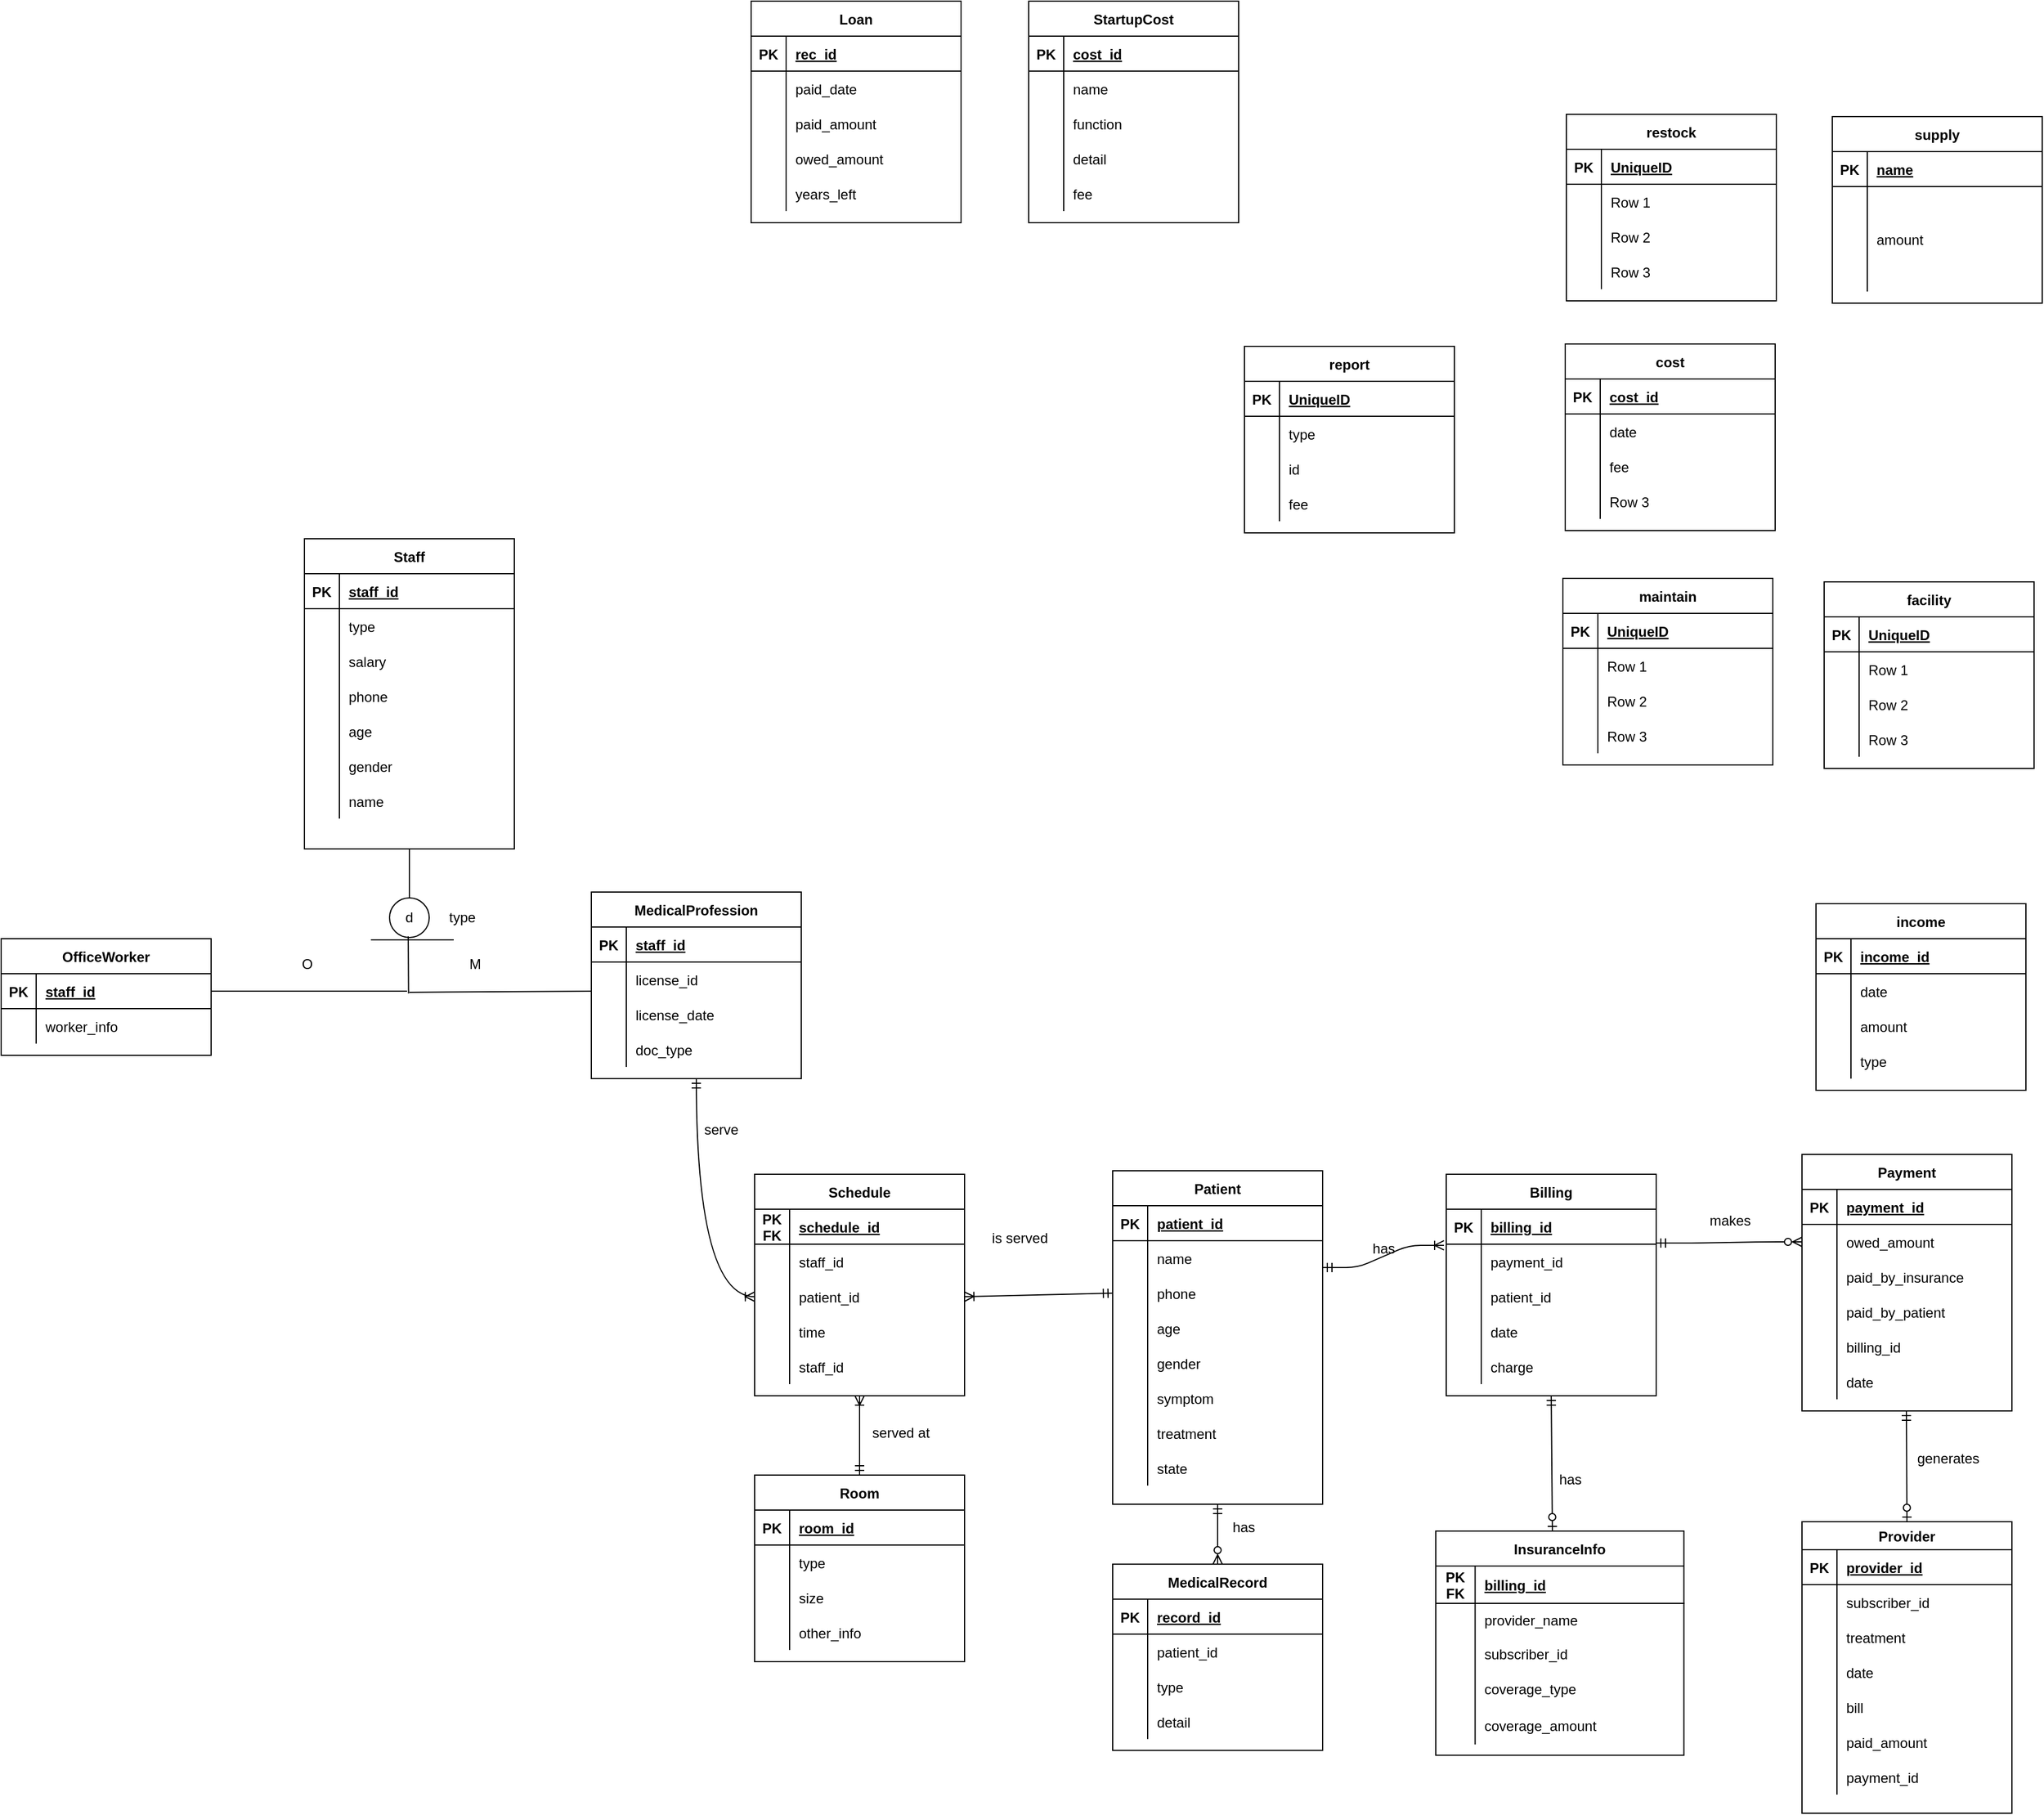 <mxfile version="14.3.0" type="github">
  <diagram id="R2lEEEUBdFMjLlhIrx00" name="Page-1">
    <mxGraphModel dx="3153" dy="2150" grid="0" gridSize="10" guides="1" tooltips="1" connect="1" arrows="1" fold="1" page="1" pageScale="1" pageWidth="850" pageHeight="1100" math="0" shadow="0" extFonts="Permanent Marker^https://fonts.googleapis.com/css?family=Permanent+Marker">
      <root>
        <mxCell id="0" />
        <mxCell id="1" parent="0" />
        <mxCell id="J5P5tDlpoE1sLNyTf0Wl-43" value="InsuranceInfo" style="shape=table;startSize=30;container=1;collapsible=1;childLayout=tableLayout;fixedRows=1;rowLines=0;fontStyle=1;align=center;resizeLast=1;" parent="1" vertex="1">
          <mxGeometry x="1288.0" y="1362" width="212.75" height="192.25" as="geometry" />
        </mxCell>
        <mxCell id="J5P5tDlpoE1sLNyTf0Wl-44" value="" style="shape=partialRectangle;collapsible=0;dropTarget=0;pointerEvents=0;fillColor=none;top=0;left=0;bottom=1;right=0;points=[[0,0.5],[1,0.5]];portConstraint=eastwest;" parent="J5P5tDlpoE1sLNyTf0Wl-43" vertex="1">
          <mxGeometry y="30" width="212.75" height="32" as="geometry" />
        </mxCell>
        <mxCell id="J5P5tDlpoE1sLNyTf0Wl-45" value="PK&#xa;FK" style="shape=partialRectangle;connectable=0;fillColor=none;top=0;left=0;bottom=0;right=0;fontStyle=1;overflow=hidden;" parent="J5P5tDlpoE1sLNyTf0Wl-44" vertex="1">
          <mxGeometry width="33.75" height="32" as="geometry" />
        </mxCell>
        <mxCell id="J5P5tDlpoE1sLNyTf0Wl-46" value="billing_id" style="shape=partialRectangle;connectable=0;fillColor=none;top=0;left=0;bottom=0;right=0;align=left;spacingLeft=6;fontStyle=5;overflow=hidden;" parent="J5P5tDlpoE1sLNyTf0Wl-44" vertex="1">
          <mxGeometry x="33.75" width="179" height="32" as="geometry" />
        </mxCell>
        <mxCell id="J5P5tDlpoE1sLNyTf0Wl-50" value="" style="shape=partialRectangle;collapsible=0;dropTarget=0;pointerEvents=0;fillColor=none;top=0;left=0;bottom=0;right=0;points=[[0,0.5],[1,0.5]];portConstraint=eastwest;" parent="J5P5tDlpoE1sLNyTf0Wl-43" vertex="1">
          <mxGeometry y="62" width="212.75" height="28" as="geometry" />
        </mxCell>
        <mxCell id="J5P5tDlpoE1sLNyTf0Wl-51" value="" style="shape=partialRectangle;connectable=0;fillColor=none;top=0;left=0;bottom=0;right=0;editable=1;overflow=hidden;" parent="J5P5tDlpoE1sLNyTf0Wl-50" vertex="1">
          <mxGeometry width="33.75" height="28" as="geometry" />
        </mxCell>
        <mxCell id="J5P5tDlpoE1sLNyTf0Wl-52" value="provider_name" style="shape=partialRectangle;connectable=0;fillColor=none;top=0;left=0;bottom=0;right=0;align=left;spacingLeft=6;overflow=hidden;" parent="J5P5tDlpoE1sLNyTf0Wl-50" vertex="1">
          <mxGeometry x="33.75" width="179" height="28" as="geometry" />
        </mxCell>
        <mxCell id="J5P5tDlpoE1sLNyTf0Wl-69" value="" style="shape=partialRectangle;collapsible=0;dropTarget=0;pointerEvents=0;fillColor=none;top=0;left=0;bottom=0;right=0;points=[[0,0.5],[1,0.5]];portConstraint=eastwest;" parent="J5P5tDlpoE1sLNyTf0Wl-43" vertex="1">
          <mxGeometry y="90" width="212.75" height="30" as="geometry" />
        </mxCell>
        <mxCell id="J5P5tDlpoE1sLNyTf0Wl-70" value="" style="shape=partialRectangle;connectable=0;fillColor=none;top=0;left=0;bottom=0;right=0;editable=1;overflow=hidden;" parent="J5P5tDlpoE1sLNyTf0Wl-69" vertex="1">
          <mxGeometry width="33.75" height="30" as="geometry" />
        </mxCell>
        <mxCell id="J5P5tDlpoE1sLNyTf0Wl-71" value="subscriber_id" style="shape=partialRectangle;connectable=0;fillColor=none;top=0;left=0;bottom=0;right=0;align=left;spacingLeft=6;overflow=hidden;" parent="J5P5tDlpoE1sLNyTf0Wl-69" vertex="1">
          <mxGeometry x="33.75" width="179" height="30" as="geometry" />
        </mxCell>
        <mxCell id="J5P5tDlpoE1sLNyTf0Wl-72" value="" style="shape=partialRectangle;collapsible=0;dropTarget=0;pointerEvents=0;fillColor=none;top=0;left=0;bottom=0;right=0;points=[[0,0.5],[1,0.5]];portConstraint=eastwest;" parent="J5P5tDlpoE1sLNyTf0Wl-43" vertex="1">
          <mxGeometry y="120" width="212.75" height="30" as="geometry" />
        </mxCell>
        <mxCell id="J5P5tDlpoE1sLNyTf0Wl-73" value="" style="shape=partialRectangle;connectable=0;fillColor=none;top=0;left=0;bottom=0;right=0;editable=1;overflow=hidden;" parent="J5P5tDlpoE1sLNyTf0Wl-72" vertex="1">
          <mxGeometry width="33.75" height="30" as="geometry" />
        </mxCell>
        <mxCell id="J5P5tDlpoE1sLNyTf0Wl-74" value="coverage_type" style="shape=partialRectangle;connectable=0;fillColor=none;top=0;left=0;bottom=0;right=0;align=left;spacingLeft=6;overflow=hidden;" parent="J5P5tDlpoE1sLNyTf0Wl-72" vertex="1">
          <mxGeometry x="33.75" width="179" height="30" as="geometry" />
        </mxCell>
        <mxCell id="J5P5tDlpoE1sLNyTf0Wl-76" value="" style="shape=partialRectangle;collapsible=0;dropTarget=0;pointerEvents=0;fillColor=none;top=0;left=0;bottom=0;right=0;points=[[0,0.5],[1,0.5]];portConstraint=eastwest;" parent="J5P5tDlpoE1sLNyTf0Wl-43" vertex="1">
          <mxGeometry y="150" width="212.75" height="33" as="geometry" />
        </mxCell>
        <mxCell id="J5P5tDlpoE1sLNyTf0Wl-77" value="" style="shape=partialRectangle;connectable=0;fillColor=none;top=0;left=0;bottom=0;right=0;editable=1;overflow=hidden;" parent="J5P5tDlpoE1sLNyTf0Wl-76" vertex="1">
          <mxGeometry width="33.75" height="33" as="geometry" />
        </mxCell>
        <mxCell id="J5P5tDlpoE1sLNyTf0Wl-78" value="coverage_amount" style="shape=partialRectangle;connectable=0;fillColor=none;top=0;left=0;bottom=0;right=0;align=left;spacingLeft=6;overflow=hidden;" parent="J5P5tDlpoE1sLNyTf0Wl-76" vertex="1">
          <mxGeometry x="33.75" width="179" height="33" as="geometry" />
        </mxCell>
        <mxCell id="J5P5tDlpoE1sLNyTf0Wl-56" value="Billing" style="shape=table;startSize=30;container=1;collapsible=1;childLayout=tableLayout;fixedRows=1;rowLines=0;fontStyle=1;align=center;resizeLast=1;" parent="1" vertex="1">
          <mxGeometry x="1297" y="1056" width="180" height="190" as="geometry" />
        </mxCell>
        <mxCell id="J5P5tDlpoE1sLNyTf0Wl-57" value="" style="shape=partialRectangle;collapsible=0;dropTarget=0;pointerEvents=0;fillColor=none;top=0;left=0;bottom=1;right=0;points=[[0,0.5],[1,0.5]];portConstraint=eastwest;" parent="J5P5tDlpoE1sLNyTf0Wl-56" vertex="1">
          <mxGeometry y="30" width="180" height="30" as="geometry" />
        </mxCell>
        <mxCell id="J5P5tDlpoE1sLNyTf0Wl-58" value="PK" style="shape=partialRectangle;connectable=0;fillColor=none;top=0;left=0;bottom=0;right=0;fontStyle=1;overflow=hidden;" parent="J5P5tDlpoE1sLNyTf0Wl-57" vertex="1">
          <mxGeometry width="30" height="30" as="geometry" />
        </mxCell>
        <mxCell id="J5P5tDlpoE1sLNyTf0Wl-59" value="billing_id" style="shape=partialRectangle;connectable=0;fillColor=none;top=0;left=0;bottom=0;right=0;align=left;spacingLeft=6;fontStyle=5;overflow=hidden;" parent="J5P5tDlpoE1sLNyTf0Wl-57" vertex="1">
          <mxGeometry x="30" width="150" height="30" as="geometry" />
        </mxCell>
        <mxCell id="J5P5tDlpoE1sLNyTf0Wl-63" value="" style="shape=partialRectangle;collapsible=0;dropTarget=0;pointerEvents=0;fillColor=none;top=0;left=0;bottom=0;right=0;points=[[0,0.5],[1,0.5]];portConstraint=eastwest;" parent="J5P5tDlpoE1sLNyTf0Wl-56" vertex="1">
          <mxGeometry y="60" width="180" height="30" as="geometry" />
        </mxCell>
        <mxCell id="J5P5tDlpoE1sLNyTf0Wl-64" value="" style="shape=partialRectangle;connectable=0;fillColor=none;top=0;left=0;bottom=0;right=0;editable=1;overflow=hidden;" parent="J5P5tDlpoE1sLNyTf0Wl-63" vertex="1">
          <mxGeometry width="30" height="30" as="geometry" />
        </mxCell>
        <mxCell id="J5P5tDlpoE1sLNyTf0Wl-65" value="payment_id" style="shape=partialRectangle;connectable=0;fillColor=none;top=0;left=0;bottom=0;right=0;align=left;spacingLeft=6;overflow=hidden;" parent="J5P5tDlpoE1sLNyTf0Wl-63" vertex="1">
          <mxGeometry x="30" width="150" height="30" as="geometry" />
        </mxCell>
        <mxCell id="J5P5tDlpoE1sLNyTf0Wl-181" value="" style="shape=partialRectangle;collapsible=0;dropTarget=0;pointerEvents=0;fillColor=none;top=0;left=0;bottom=0;right=0;points=[[0,0.5],[1,0.5]];portConstraint=eastwest;" parent="J5P5tDlpoE1sLNyTf0Wl-56" vertex="1">
          <mxGeometry y="90" width="180" height="30" as="geometry" />
        </mxCell>
        <mxCell id="J5P5tDlpoE1sLNyTf0Wl-182" value="" style="shape=partialRectangle;connectable=0;fillColor=none;top=0;left=0;bottom=0;right=0;editable=1;overflow=hidden;" parent="J5P5tDlpoE1sLNyTf0Wl-181" vertex="1">
          <mxGeometry width="30" height="30" as="geometry" />
        </mxCell>
        <mxCell id="J5P5tDlpoE1sLNyTf0Wl-183" value="patient_id" style="shape=partialRectangle;connectable=0;fillColor=none;top=0;left=0;bottom=0;right=0;align=left;spacingLeft=6;overflow=hidden;" parent="J5P5tDlpoE1sLNyTf0Wl-181" vertex="1">
          <mxGeometry x="30" width="150" height="30" as="geometry" />
        </mxCell>
        <mxCell id="Wd2q-6nigVT8IWEdF_Cs-135" value="" style="shape=partialRectangle;collapsible=0;dropTarget=0;pointerEvents=0;fillColor=none;top=0;left=0;bottom=0;right=0;points=[[0,0.5],[1,0.5]];portConstraint=eastwest;" vertex="1" parent="J5P5tDlpoE1sLNyTf0Wl-56">
          <mxGeometry y="120" width="180" height="30" as="geometry" />
        </mxCell>
        <mxCell id="Wd2q-6nigVT8IWEdF_Cs-136" value="" style="shape=partialRectangle;connectable=0;fillColor=none;top=0;left=0;bottom=0;right=0;editable=1;overflow=hidden;" vertex="1" parent="Wd2q-6nigVT8IWEdF_Cs-135">
          <mxGeometry width="30" height="30" as="geometry" />
        </mxCell>
        <mxCell id="Wd2q-6nigVT8IWEdF_Cs-137" value="date" style="shape=partialRectangle;connectable=0;fillColor=none;top=0;left=0;bottom=0;right=0;align=left;spacingLeft=6;overflow=hidden;" vertex="1" parent="Wd2q-6nigVT8IWEdF_Cs-135">
          <mxGeometry x="30" width="150" height="30" as="geometry" />
        </mxCell>
        <mxCell id="Wd2q-6nigVT8IWEdF_Cs-139" value="" style="shape=partialRectangle;collapsible=0;dropTarget=0;pointerEvents=0;fillColor=none;top=0;left=0;bottom=0;right=0;points=[[0,0.5],[1,0.5]];portConstraint=eastwest;" vertex="1" parent="J5P5tDlpoE1sLNyTf0Wl-56">
          <mxGeometry y="150" width="180" height="30" as="geometry" />
        </mxCell>
        <mxCell id="Wd2q-6nigVT8IWEdF_Cs-140" value="" style="shape=partialRectangle;connectable=0;fillColor=none;top=0;left=0;bottom=0;right=0;editable=1;overflow=hidden;" vertex="1" parent="Wd2q-6nigVT8IWEdF_Cs-139">
          <mxGeometry width="30" height="30" as="geometry" />
        </mxCell>
        <mxCell id="Wd2q-6nigVT8IWEdF_Cs-141" value="charge" style="shape=partialRectangle;connectable=0;fillColor=none;top=0;left=0;bottom=0;right=0;align=left;spacingLeft=6;overflow=hidden;" vertex="1" parent="Wd2q-6nigVT8IWEdF_Cs-139">
          <mxGeometry x="30" width="150" height="30" as="geometry" />
        </mxCell>
        <mxCell id="J5P5tDlpoE1sLNyTf0Wl-79" value="Payment" style="shape=table;startSize=30;container=1;collapsible=1;childLayout=tableLayout;fixedRows=1;rowLines=0;fontStyle=1;align=center;resizeLast=1;" parent="1" vertex="1">
          <mxGeometry x="1602" y="1039" width="180" height="220" as="geometry" />
        </mxCell>
        <mxCell id="J5P5tDlpoE1sLNyTf0Wl-80" value="" style="shape=partialRectangle;collapsible=0;dropTarget=0;pointerEvents=0;fillColor=none;top=0;left=0;bottom=1;right=0;points=[[0,0.5],[1,0.5]];portConstraint=eastwest;" parent="J5P5tDlpoE1sLNyTf0Wl-79" vertex="1">
          <mxGeometry y="30" width="180" height="30" as="geometry" />
        </mxCell>
        <mxCell id="J5P5tDlpoE1sLNyTf0Wl-81" value="PK" style="shape=partialRectangle;connectable=0;fillColor=none;top=0;left=0;bottom=0;right=0;fontStyle=1;overflow=hidden;" parent="J5P5tDlpoE1sLNyTf0Wl-80" vertex="1">
          <mxGeometry width="30" height="30" as="geometry" />
        </mxCell>
        <mxCell id="J5P5tDlpoE1sLNyTf0Wl-82" value="payment_id" style="shape=partialRectangle;connectable=0;fillColor=none;top=0;left=0;bottom=0;right=0;align=left;spacingLeft=6;fontStyle=5;overflow=hidden;" parent="J5P5tDlpoE1sLNyTf0Wl-80" vertex="1">
          <mxGeometry x="30" width="150" height="30" as="geometry" />
        </mxCell>
        <mxCell id="J5P5tDlpoE1sLNyTf0Wl-83" value="" style="shape=partialRectangle;collapsible=0;dropTarget=0;pointerEvents=0;fillColor=none;top=0;left=0;bottom=0;right=0;points=[[0,0.5],[1,0.5]];portConstraint=eastwest;" parent="J5P5tDlpoE1sLNyTf0Wl-79" vertex="1">
          <mxGeometry y="60" width="180" height="30" as="geometry" />
        </mxCell>
        <mxCell id="J5P5tDlpoE1sLNyTf0Wl-84" value="" style="shape=partialRectangle;connectable=0;fillColor=none;top=0;left=0;bottom=0;right=0;editable=1;overflow=hidden;" parent="J5P5tDlpoE1sLNyTf0Wl-83" vertex="1">
          <mxGeometry width="30" height="30" as="geometry" />
        </mxCell>
        <mxCell id="J5P5tDlpoE1sLNyTf0Wl-85" value="owed_amount" style="shape=partialRectangle;connectable=0;fillColor=none;top=0;left=0;bottom=0;right=0;align=left;spacingLeft=6;overflow=hidden;" parent="J5P5tDlpoE1sLNyTf0Wl-83" vertex="1">
          <mxGeometry x="30" width="150" height="30" as="geometry" />
        </mxCell>
        <mxCell id="J5P5tDlpoE1sLNyTf0Wl-86" value="" style="shape=partialRectangle;collapsible=0;dropTarget=0;pointerEvents=0;fillColor=none;top=0;left=0;bottom=0;right=0;points=[[0,0.5],[1,0.5]];portConstraint=eastwest;" parent="J5P5tDlpoE1sLNyTf0Wl-79" vertex="1">
          <mxGeometry y="90" width="180" height="30" as="geometry" />
        </mxCell>
        <mxCell id="J5P5tDlpoE1sLNyTf0Wl-87" value="" style="shape=partialRectangle;connectable=0;fillColor=none;top=0;left=0;bottom=0;right=0;editable=1;overflow=hidden;" parent="J5P5tDlpoE1sLNyTf0Wl-86" vertex="1">
          <mxGeometry width="30" height="30" as="geometry" />
        </mxCell>
        <mxCell id="J5P5tDlpoE1sLNyTf0Wl-88" value="paid_by_insurance" style="shape=partialRectangle;connectable=0;fillColor=none;top=0;left=0;bottom=0;right=0;align=left;spacingLeft=6;overflow=hidden;" parent="J5P5tDlpoE1sLNyTf0Wl-86" vertex="1">
          <mxGeometry x="30" width="150" height="30" as="geometry" />
        </mxCell>
        <mxCell id="J5P5tDlpoE1sLNyTf0Wl-89" value="" style="shape=partialRectangle;collapsible=0;dropTarget=0;pointerEvents=0;fillColor=none;top=0;left=0;bottom=0;right=0;points=[[0,0.5],[1,0.5]];portConstraint=eastwest;" parent="J5P5tDlpoE1sLNyTf0Wl-79" vertex="1">
          <mxGeometry y="120" width="180" height="30" as="geometry" />
        </mxCell>
        <mxCell id="J5P5tDlpoE1sLNyTf0Wl-90" value="" style="shape=partialRectangle;connectable=0;fillColor=none;top=0;left=0;bottom=0;right=0;editable=1;overflow=hidden;" parent="J5P5tDlpoE1sLNyTf0Wl-89" vertex="1">
          <mxGeometry width="30" height="30" as="geometry" />
        </mxCell>
        <mxCell id="J5P5tDlpoE1sLNyTf0Wl-91" value="paid_by_patient" style="shape=partialRectangle;connectable=0;fillColor=none;top=0;left=0;bottom=0;right=0;align=left;spacingLeft=6;overflow=hidden;" parent="J5P5tDlpoE1sLNyTf0Wl-89" vertex="1">
          <mxGeometry x="30" width="150" height="30" as="geometry" />
        </mxCell>
        <mxCell id="Wd2q-6nigVT8IWEdF_Cs-109" value="" style="shape=partialRectangle;collapsible=0;dropTarget=0;pointerEvents=0;fillColor=none;top=0;left=0;bottom=0;right=0;points=[[0,0.5],[1,0.5]];portConstraint=eastwest;" vertex="1" parent="J5P5tDlpoE1sLNyTf0Wl-79">
          <mxGeometry y="150" width="180" height="30" as="geometry" />
        </mxCell>
        <mxCell id="Wd2q-6nigVT8IWEdF_Cs-110" value="" style="shape=partialRectangle;connectable=0;fillColor=none;top=0;left=0;bottom=0;right=0;editable=1;overflow=hidden;" vertex="1" parent="Wd2q-6nigVT8IWEdF_Cs-109">
          <mxGeometry width="30" height="30" as="geometry" />
        </mxCell>
        <mxCell id="Wd2q-6nigVT8IWEdF_Cs-111" value="billing_id" style="shape=partialRectangle;connectable=0;fillColor=none;top=0;left=0;bottom=0;right=0;align=left;spacingLeft=6;overflow=hidden;" vertex="1" parent="Wd2q-6nigVT8IWEdF_Cs-109">
          <mxGeometry x="30" width="150" height="30" as="geometry" />
        </mxCell>
        <mxCell id="Wd2q-6nigVT8IWEdF_Cs-112" value="" style="shape=partialRectangle;collapsible=0;dropTarget=0;pointerEvents=0;fillColor=none;top=0;left=0;bottom=0;right=0;points=[[0,0.5],[1,0.5]];portConstraint=eastwest;" vertex="1" parent="J5P5tDlpoE1sLNyTf0Wl-79">
          <mxGeometry y="180" width="180" height="30" as="geometry" />
        </mxCell>
        <mxCell id="Wd2q-6nigVT8IWEdF_Cs-113" value="" style="shape=partialRectangle;connectable=0;fillColor=none;top=0;left=0;bottom=0;right=0;editable=1;overflow=hidden;" vertex="1" parent="Wd2q-6nigVT8IWEdF_Cs-112">
          <mxGeometry width="30" height="30" as="geometry" />
        </mxCell>
        <mxCell id="Wd2q-6nigVT8IWEdF_Cs-114" value="date" style="shape=partialRectangle;connectable=0;fillColor=none;top=0;left=0;bottom=0;right=0;align=left;spacingLeft=6;overflow=hidden;" vertex="1" parent="Wd2q-6nigVT8IWEdF_Cs-112">
          <mxGeometry x="30" width="150" height="30" as="geometry" />
        </mxCell>
        <mxCell id="J5P5tDlpoE1sLNyTf0Wl-92" value="MedicalRecord" style="shape=table;startSize=30;container=1;collapsible=1;childLayout=tableLayout;fixedRows=1;rowLines=0;fontStyle=1;align=center;resizeLast=1;" parent="1" vertex="1">
          <mxGeometry x="1011" y="1390.38" width="180" height="159.75" as="geometry" />
        </mxCell>
        <mxCell id="J5P5tDlpoE1sLNyTf0Wl-93" value="" style="shape=partialRectangle;collapsible=0;dropTarget=0;pointerEvents=0;fillColor=none;top=0;left=0;bottom=1;right=0;points=[[0,0.5],[1,0.5]];portConstraint=eastwest;" parent="J5P5tDlpoE1sLNyTf0Wl-92" vertex="1">
          <mxGeometry y="30" width="180" height="30" as="geometry" />
        </mxCell>
        <mxCell id="J5P5tDlpoE1sLNyTf0Wl-94" value="PK" style="shape=partialRectangle;connectable=0;fillColor=none;top=0;left=0;bottom=0;right=0;fontStyle=1;overflow=hidden;" parent="J5P5tDlpoE1sLNyTf0Wl-93" vertex="1">
          <mxGeometry width="30" height="30" as="geometry" />
        </mxCell>
        <mxCell id="J5P5tDlpoE1sLNyTf0Wl-95" value="record_id" style="shape=partialRectangle;connectable=0;fillColor=none;top=0;left=0;bottom=0;right=0;align=left;spacingLeft=6;fontStyle=5;overflow=hidden;" parent="J5P5tDlpoE1sLNyTf0Wl-93" vertex="1">
          <mxGeometry x="30" width="150" height="30" as="geometry" />
        </mxCell>
        <mxCell id="J5P5tDlpoE1sLNyTf0Wl-96" value="" style="shape=partialRectangle;collapsible=0;dropTarget=0;pointerEvents=0;fillColor=none;top=0;left=0;bottom=0;right=0;points=[[0,0.5],[1,0.5]];portConstraint=eastwest;" parent="J5P5tDlpoE1sLNyTf0Wl-92" vertex="1">
          <mxGeometry y="60" width="180" height="30" as="geometry" />
        </mxCell>
        <mxCell id="J5P5tDlpoE1sLNyTf0Wl-97" value="" style="shape=partialRectangle;connectable=0;fillColor=none;top=0;left=0;bottom=0;right=0;editable=1;overflow=hidden;" parent="J5P5tDlpoE1sLNyTf0Wl-96" vertex="1">
          <mxGeometry width="30" height="30" as="geometry" />
        </mxCell>
        <mxCell id="J5P5tDlpoE1sLNyTf0Wl-98" value="patient_id" style="shape=partialRectangle;connectable=0;fillColor=none;top=0;left=0;bottom=0;right=0;align=left;spacingLeft=6;overflow=hidden;" parent="J5P5tDlpoE1sLNyTf0Wl-96" vertex="1">
          <mxGeometry x="30" width="150" height="30" as="geometry" />
        </mxCell>
        <mxCell id="J5P5tDlpoE1sLNyTf0Wl-99" value="" style="shape=partialRectangle;collapsible=0;dropTarget=0;pointerEvents=0;fillColor=none;top=0;left=0;bottom=0;right=0;points=[[0,0.5],[1,0.5]];portConstraint=eastwest;" parent="J5P5tDlpoE1sLNyTf0Wl-92" vertex="1">
          <mxGeometry y="90" width="180" height="30" as="geometry" />
        </mxCell>
        <mxCell id="J5P5tDlpoE1sLNyTf0Wl-100" value="" style="shape=partialRectangle;connectable=0;fillColor=none;top=0;left=0;bottom=0;right=0;editable=1;overflow=hidden;" parent="J5P5tDlpoE1sLNyTf0Wl-99" vertex="1">
          <mxGeometry width="30" height="30" as="geometry" />
        </mxCell>
        <mxCell id="J5P5tDlpoE1sLNyTf0Wl-101" value="type" style="shape=partialRectangle;connectable=0;fillColor=none;top=0;left=0;bottom=0;right=0;align=left;spacingLeft=6;overflow=hidden;" parent="J5P5tDlpoE1sLNyTf0Wl-99" vertex="1">
          <mxGeometry x="30" width="150" height="30" as="geometry" />
        </mxCell>
        <mxCell id="J5P5tDlpoE1sLNyTf0Wl-119" value="" style="shape=partialRectangle;collapsible=0;dropTarget=0;pointerEvents=0;fillColor=none;top=0;left=0;bottom=0;right=0;points=[[0,0.5],[1,0.5]];portConstraint=eastwest;" parent="J5P5tDlpoE1sLNyTf0Wl-92" vertex="1">
          <mxGeometry y="120" width="180" height="30" as="geometry" />
        </mxCell>
        <mxCell id="J5P5tDlpoE1sLNyTf0Wl-120" value="" style="shape=partialRectangle;connectable=0;fillColor=none;top=0;left=0;bottom=0;right=0;editable=1;overflow=hidden;" parent="J5P5tDlpoE1sLNyTf0Wl-119" vertex="1">
          <mxGeometry width="30" height="30" as="geometry" />
        </mxCell>
        <mxCell id="J5P5tDlpoE1sLNyTf0Wl-121" value="detail" style="shape=partialRectangle;connectable=0;fillColor=none;top=0;left=0;bottom=0;right=0;align=left;spacingLeft=6;overflow=hidden;" parent="J5P5tDlpoE1sLNyTf0Wl-119" vertex="1">
          <mxGeometry x="30" width="150" height="30" as="geometry" />
        </mxCell>
        <mxCell id="J5P5tDlpoE1sLNyTf0Wl-105" value="Patient" style="shape=table;startSize=30;container=1;collapsible=1;childLayout=tableLayout;fixedRows=1;rowLines=0;fontStyle=1;align=center;resizeLast=1;" parent="1" vertex="1">
          <mxGeometry x="1011" y="1053" width="180" height="286" as="geometry" />
        </mxCell>
        <mxCell id="J5P5tDlpoE1sLNyTf0Wl-106" value="" style="shape=partialRectangle;collapsible=0;dropTarget=0;pointerEvents=0;fillColor=none;top=0;left=0;bottom=1;right=0;points=[[0,0.5],[1,0.5]];portConstraint=eastwest;" parent="J5P5tDlpoE1sLNyTf0Wl-105" vertex="1">
          <mxGeometry y="30" width="180" height="30" as="geometry" />
        </mxCell>
        <mxCell id="J5P5tDlpoE1sLNyTf0Wl-107" value="PK" style="shape=partialRectangle;connectable=0;fillColor=none;top=0;left=0;bottom=0;right=0;fontStyle=1;overflow=hidden;" parent="J5P5tDlpoE1sLNyTf0Wl-106" vertex="1">
          <mxGeometry width="30" height="30" as="geometry" />
        </mxCell>
        <mxCell id="J5P5tDlpoE1sLNyTf0Wl-108" value="patient_id" style="shape=partialRectangle;connectable=0;fillColor=none;top=0;left=0;bottom=0;right=0;align=left;spacingLeft=6;fontStyle=5;overflow=hidden;" parent="J5P5tDlpoE1sLNyTf0Wl-106" vertex="1">
          <mxGeometry x="30" width="150" height="30" as="geometry" />
        </mxCell>
        <mxCell id="J5P5tDlpoE1sLNyTf0Wl-109" value="" style="shape=partialRectangle;collapsible=0;dropTarget=0;pointerEvents=0;fillColor=none;top=0;left=0;bottom=0;right=0;points=[[0,0.5],[1,0.5]];portConstraint=eastwest;" parent="J5P5tDlpoE1sLNyTf0Wl-105" vertex="1">
          <mxGeometry y="60" width="180" height="30" as="geometry" />
        </mxCell>
        <mxCell id="J5P5tDlpoE1sLNyTf0Wl-110" value="" style="shape=partialRectangle;connectable=0;fillColor=none;top=0;left=0;bottom=0;right=0;editable=1;overflow=hidden;" parent="J5P5tDlpoE1sLNyTf0Wl-109" vertex="1">
          <mxGeometry width="30" height="30" as="geometry" />
        </mxCell>
        <mxCell id="J5P5tDlpoE1sLNyTf0Wl-111" value="name" style="shape=partialRectangle;connectable=0;fillColor=none;top=0;left=0;bottom=0;right=0;align=left;spacingLeft=6;overflow=hidden;" parent="J5P5tDlpoE1sLNyTf0Wl-109" vertex="1">
          <mxGeometry x="30" width="150" height="30" as="geometry" />
        </mxCell>
        <mxCell id="Wd2q-6nigVT8IWEdF_Cs-89" value="" style="shape=partialRectangle;collapsible=0;dropTarget=0;pointerEvents=0;fillColor=none;top=0;left=0;bottom=0;right=0;points=[[0,0.5],[1,0.5]];portConstraint=eastwest;" vertex="1" parent="J5P5tDlpoE1sLNyTf0Wl-105">
          <mxGeometry y="90" width="180" height="30" as="geometry" />
        </mxCell>
        <mxCell id="Wd2q-6nigVT8IWEdF_Cs-90" value="" style="shape=partialRectangle;connectable=0;fillColor=none;top=0;left=0;bottom=0;right=0;editable=1;overflow=hidden;" vertex="1" parent="Wd2q-6nigVT8IWEdF_Cs-89">
          <mxGeometry width="30" height="30" as="geometry" />
        </mxCell>
        <mxCell id="Wd2q-6nigVT8IWEdF_Cs-91" value="phone" style="shape=partialRectangle;connectable=0;fillColor=none;top=0;left=0;bottom=0;right=0;align=left;spacingLeft=6;overflow=hidden;" vertex="1" parent="Wd2q-6nigVT8IWEdF_Cs-89">
          <mxGeometry x="30" width="150" height="30" as="geometry" />
        </mxCell>
        <mxCell id="Wd2q-6nigVT8IWEdF_Cs-92" value="" style="shape=partialRectangle;collapsible=0;dropTarget=0;pointerEvents=0;fillColor=none;top=0;left=0;bottom=0;right=0;points=[[0,0.5],[1,0.5]];portConstraint=eastwest;" vertex="1" parent="J5P5tDlpoE1sLNyTf0Wl-105">
          <mxGeometry y="120" width="180" height="30" as="geometry" />
        </mxCell>
        <mxCell id="Wd2q-6nigVT8IWEdF_Cs-93" value="" style="shape=partialRectangle;connectable=0;fillColor=none;top=0;left=0;bottom=0;right=0;editable=1;overflow=hidden;" vertex="1" parent="Wd2q-6nigVT8IWEdF_Cs-92">
          <mxGeometry width="30" height="30" as="geometry" />
        </mxCell>
        <mxCell id="Wd2q-6nigVT8IWEdF_Cs-94" value="age" style="shape=partialRectangle;connectable=0;fillColor=none;top=0;left=0;bottom=0;right=0;align=left;spacingLeft=6;overflow=hidden;" vertex="1" parent="Wd2q-6nigVT8IWEdF_Cs-92">
          <mxGeometry x="30" width="150" height="30" as="geometry" />
        </mxCell>
        <mxCell id="Wd2q-6nigVT8IWEdF_Cs-95" value="" style="shape=partialRectangle;collapsible=0;dropTarget=0;pointerEvents=0;fillColor=none;top=0;left=0;bottom=0;right=0;points=[[0,0.5],[1,0.5]];portConstraint=eastwest;" vertex="1" parent="J5P5tDlpoE1sLNyTf0Wl-105">
          <mxGeometry y="150" width="180" height="30" as="geometry" />
        </mxCell>
        <mxCell id="Wd2q-6nigVT8IWEdF_Cs-96" value="" style="shape=partialRectangle;connectable=0;fillColor=none;top=0;left=0;bottom=0;right=0;editable=1;overflow=hidden;" vertex="1" parent="Wd2q-6nigVT8IWEdF_Cs-95">
          <mxGeometry width="30" height="30" as="geometry" />
        </mxCell>
        <mxCell id="Wd2q-6nigVT8IWEdF_Cs-97" value="gender" style="shape=partialRectangle;connectable=0;fillColor=none;top=0;left=0;bottom=0;right=0;align=left;spacingLeft=6;overflow=hidden;" vertex="1" parent="Wd2q-6nigVT8IWEdF_Cs-95">
          <mxGeometry x="30" width="150" height="30" as="geometry" />
        </mxCell>
        <mxCell id="Wd2q-6nigVT8IWEdF_Cs-98" value="" style="shape=partialRectangle;collapsible=0;dropTarget=0;pointerEvents=0;fillColor=none;top=0;left=0;bottom=0;right=0;points=[[0,0.5],[1,0.5]];portConstraint=eastwest;" vertex="1" parent="J5P5tDlpoE1sLNyTf0Wl-105">
          <mxGeometry y="180" width="180" height="30" as="geometry" />
        </mxCell>
        <mxCell id="Wd2q-6nigVT8IWEdF_Cs-99" value="" style="shape=partialRectangle;connectable=0;fillColor=none;top=0;left=0;bottom=0;right=0;editable=1;overflow=hidden;" vertex="1" parent="Wd2q-6nigVT8IWEdF_Cs-98">
          <mxGeometry width="30" height="30" as="geometry" />
        </mxCell>
        <mxCell id="Wd2q-6nigVT8IWEdF_Cs-100" value="symptom" style="shape=partialRectangle;connectable=0;fillColor=none;top=0;left=0;bottom=0;right=0;align=left;spacingLeft=6;overflow=hidden;" vertex="1" parent="Wd2q-6nigVT8IWEdF_Cs-98">
          <mxGeometry x="30" width="150" height="30" as="geometry" />
        </mxCell>
        <mxCell id="Wd2q-6nigVT8IWEdF_Cs-148" value="" style="shape=partialRectangle;collapsible=0;dropTarget=0;pointerEvents=0;fillColor=none;top=0;left=0;bottom=0;right=0;points=[[0,0.5],[1,0.5]];portConstraint=eastwest;" vertex="1" parent="J5P5tDlpoE1sLNyTf0Wl-105">
          <mxGeometry y="210" width="180" height="30" as="geometry" />
        </mxCell>
        <mxCell id="Wd2q-6nigVT8IWEdF_Cs-149" value="" style="shape=partialRectangle;connectable=0;fillColor=none;top=0;left=0;bottom=0;right=0;editable=1;overflow=hidden;" vertex="1" parent="Wd2q-6nigVT8IWEdF_Cs-148">
          <mxGeometry width="30" height="30" as="geometry" />
        </mxCell>
        <mxCell id="Wd2q-6nigVT8IWEdF_Cs-150" value="treatment" style="shape=partialRectangle;connectable=0;fillColor=none;top=0;left=0;bottom=0;right=0;align=left;spacingLeft=6;overflow=hidden;" vertex="1" parent="Wd2q-6nigVT8IWEdF_Cs-148">
          <mxGeometry x="30" width="150" height="30" as="geometry" />
        </mxCell>
        <mxCell id="Wd2q-6nigVT8IWEdF_Cs-155" value="" style="shape=partialRectangle;collapsible=0;dropTarget=0;pointerEvents=0;fillColor=none;top=0;left=0;bottom=0;right=0;points=[[0,0.5],[1,0.5]];portConstraint=eastwest;" vertex="1" parent="J5P5tDlpoE1sLNyTf0Wl-105">
          <mxGeometry y="240" width="180" height="30" as="geometry" />
        </mxCell>
        <mxCell id="Wd2q-6nigVT8IWEdF_Cs-156" value="" style="shape=partialRectangle;connectable=0;fillColor=none;top=0;left=0;bottom=0;right=0;editable=1;overflow=hidden;" vertex="1" parent="Wd2q-6nigVT8IWEdF_Cs-155">
          <mxGeometry width="30" height="30" as="geometry" />
        </mxCell>
        <mxCell id="Wd2q-6nigVT8IWEdF_Cs-157" value="state" style="shape=partialRectangle;connectable=0;fillColor=none;top=0;left=0;bottom=0;right=0;align=left;spacingLeft=6;overflow=hidden;" vertex="1" parent="Wd2q-6nigVT8IWEdF_Cs-155">
          <mxGeometry x="30" width="150" height="30" as="geometry" />
        </mxCell>
        <mxCell id="J5P5tDlpoE1sLNyTf0Wl-118" value="" style="edgeStyle=entityRelationEdgeStyle;fontSize=12;html=1;endArrow=ERoneToMany;startArrow=ERmandOne;entryX=-0.011;entryY=0.033;entryDx=0;entryDy=0;entryPerimeter=0;exitX=1;exitY=0.767;exitDx=0;exitDy=0;exitPerimeter=0;" parent="1" source="J5P5tDlpoE1sLNyTf0Wl-109" target="J5P5tDlpoE1sLNyTf0Wl-63" edge="1">
          <mxGeometry width="100" height="100" relative="1" as="geometry">
            <mxPoint x="1330" y="1105" as="sourcePoint" />
            <mxPoint x="1430" y="1005" as="targetPoint" />
          </mxGeometry>
        </mxCell>
        <mxCell id="J5P5tDlpoE1sLNyTf0Wl-124" value="" style="fontSize=12;html=1;endArrow=ERzeroToMany;startArrow=ERmandOne;exitX=0.5;exitY=1;exitDx=0;exitDy=0;entryX=0.5;entryY=0;entryDx=0;entryDy=0;" parent="1" source="J5P5tDlpoE1sLNyTf0Wl-105" target="J5P5tDlpoE1sLNyTf0Wl-92" edge="1">
          <mxGeometry width="100" height="100" relative="1" as="geometry">
            <mxPoint x="1101" y="1359" as="sourcePoint" />
            <mxPoint x="1210" y="1180" as="targetPoint" />
          </mxGeometry>
        </mxCell>
        <mxCell id="J5P5tDlpoE1sLNyTf0Wl-125" value="" style="fontSize=12;html=1;endArrow=ERzeroToOne;startArrow=ERmandOne;entryX=0.47;entryY=0;entryDx=0;entryDy=0;entryPerimeter=0;exitX=0.5;exitY=1;exitDx=0;exitDy=0;" parent="1" source="J5P5tDlpoE1sLNyTf0Wl-56" target="J5P5tDlpoE1sLNyTf0Wl-43" edge="1">
          <mxGeometry width="100" height="100" relative="1" as="geometry">
            <mxPoint x="1366" y="1205" as="sourcePoint" />
            <mxPoint x="1479" y="1073" as="targetPoint" />
          </mxGeometry>
        </mxCell>
        <mxCell id="J5P5tDlpoE1sLNyTf0Wl-162" value="Provider" style="shape=table;startSize=24;container=1;collapsible=1;childLayout=tableLayout;fixedRows=1;rowLines=0;fontStyle=1;align=center;resizeLast=1;" parent="1" vertex="1">
          <mxGeometry x="1602" y="1354" width="180" height="250" as="geometry" />
        </mxCell>
        <mxCell id="J5P5tDlpoE1sLNyTf0Wl-163" value="" style="shape=partialRectangle;collapsible=0;dropTarget=0;pointerEvents=0;fillColor=none;top=0;left=0;bottom=1;right=0;points=[[0,0.5],[1,0.5]];portConstraint=eastwest;" parent="J5P5tDlpoE1sLNyTf0Wl-162" vertex="1">
          <mxGeometry y="24" width="180" height="30" as="geometry" />
        </mxCell>
        <mxCell id="J5P5tDlpoE1sLNyTf0Wl-164" value="PK" style="shape=partialRectangle;connectable=0;fillColor=none;top=0;left=0;bottom=0;right=0;fontStyle=1;overflow=hidden;" parent="J5P5tDlpoE1sLNyTf0Wl-163" vertex="1">
          <mxGeometry width="30" height="30" as="geometry" />
        </mxCell>
        <mxCell id="J5P5tDlpoE1sLNyTf0Wl-165" value="provider_id" style="shape=partialRectangle;connectable=0;fillColor=none;top=0;left=0;bottom=0;right=0;align=left;spacingLeft=6;fontStyle=5;overflow=hidden;" parent="J5P5tDlpoE1sLNyTf0Wl-163" vertex="1">
          <mxGeometry x="30" width="150" height="30" as="geometry" />
        </mxCell>
        <mxCell id="J5P5tDlpoE1sLNyTf0Wl-166" value="" style="shape=partialRectangle;collapsible=0;dropTarget=0;pointerEvents=0;fillColor=none;top=0;left=0;bottom=0;right=0;points=[[0,0.5],[1,0.5]];portConstraint=eastwest;" parent="J5P5tDlpoE1sLNyTf0Wl-162" vertex="1">
          <mxGeometry y="54" width="180" height="30" as="geometry" />
        </mxCell>
        <mxCell id="J5P5tDlpoE1sLNyTf0Wl-167" value="" style="shape=partialRectangle;connectable=0;fillColor=none;top=0;left=0;bottom=0;right=0;editable=1;overflow=hidden;" parent="J5P5tDlpoE1sLNyTf0Wl-166" vertex="1">
          <mxGeometry width="30" height="30" as="geometry" />
        </mxCell>
        <mxCell id="J5P5tDlpoE1sLNyTf0Wl-168" value="subscriber_id" style="shape=partialRectangle;connectable=0;fillColor=none;top=0;left=0;bottom=0;right=0;align=left;spacingLeft=6;overflow=hidden;" parent="J5P5tDlpoE1sLNyTf0Wl-166" vertex="1">
          <mxGeometry x="30" width="150" height="30" as="geometry" />
        </mxCell>
        <mxCell id="J5P5tDlpoE1sLNyTf0Wl-169" value="" style="shape=partialRectangle;collapsible=0;dropTarget=0;pointerEvents=0;fillColor=none;top=0;left=0;bottom=0;right=0;points=[[0,0.5],[1,0.5]];portConstraint=eastwest;" parent="J5P5tDlpoE1sLNyTf0Wl-162" vertex="1">
          <mxGeometry y="84" width="180" height="30" as="geometry" />
        </mxCell>
        <mxCell id="J5P5tDlpoE1sLNyTf0Wl-170" value="" style="shape=partialRectangle;connectable=0;fillColor=none;top=0;left=0;bottom=0;right=0;editable=1;overflow=hidden;" parent="J5P5tDlpoE1sLNyTf0Wl-169" vertex="1">
          <mxGeometry width="30" height="30" as="geometry" />
        </mxCell>
        <mxCell id="J5P5tDlpoE1sLNyTf0Wl-171" value="treatment" style="shape=partialRectangle;connectable=0;fillColor=none;top=0;left=0;bottom=0;right=0;align=left;spacingLeft=6;overflow=hidden;" parent="J5P5tDlpoE1sLNyTf0Wl-169" vertex="1">
          <mxGeometry x="30" width="150" height="30" as="geometry" />
        </mxCell>
        <mxCell id="J5P5tDlpoE1sLNyTf0Wl-172" value="" style="shape=partialRectangle;collapsible=0;dropTarget=0;pointerEvents=0;fillColor=none;top=0;left=0;bottom=0;right=0;points=[[0,0.5],[1,0.5]];portConstraint=eastwest;" parent="J5P5tDlpoE1sLNyTf0Wl-162" vertex="1">
          <mxGeometry y="114" width="180" height="30" as="geometry" />
        </mxCell>
        <mxCell id="J5P5tDlpoE1sLNyTf0Wl-173" value="" style="shape=partialRectangle;connectable=0;fillColor=none;top=0;left=0;bottom=0;right=0;editable=1;overflow=hidden;" parent="J5P5tDlpoE1sLNyTf0Wl-172" vertex="1">
          <mxGeometry width="30" height="30" as="geometry" />
        </mxCell>
        <mxCell id="J5P5tDlpoE1sLNyTf0Wl-174" value="date" style="shape=partialRectangle;connectable=0;fillColor=none;top=0;left=0;bottom=0;right=0;align=left;spacingLeft=6;overflow=hidden;" parent="J5P5tDlpoE1sLNyTf0Wl-172" vertex="1">
          <mxGeometry x="30" width="150" height="30" as="geometry" />
        </mxCell>
        <mxCell id="J5P5tDlpoE1sLNyTf0Wl-175" value="" style="shape=partialRectangle;collapsible=0;dropTarget=0;pointerEvents=0;fillColor=none;top=0;left=0;bottom=0;right=0;points=[[0,0.5],[1,0.5]];portConstraint=eastwest;" parent="J5P5tDlpoE1sLNyTf0Wl-162" vertex="1">
          <mxGeometry y="144" width="180" height="30" as="geometry" />
        </mxCell>
        <mxCell id="J5P5tDlpoE1sLNyTf0Wl-176" value="" style="shape=partialRectangle;connectable=0;fillColor=none;top=0;left=0;bottom=0;right=0;editable=1;overflow=hidden;" parent="J5P5tDlpoE1sLNyTf0Wl-175" vertex="1">
          <mxGeometry width="30" height="30" as="geometry" />
        </mxCell>
        <mxCell id="J5P5tDlpoE1sLNyTf0Wl-177" value="bill" style="shape=partialRectangle;connectable=0;fillColor=none;top=0;left=0;bottom=0;right=0;align=left;spacingLeft=6;overflow=hidden;" parent="J5P5tDlpoE1sLNyTf0Wl-175" vertex="1">
          <mxGeometry x="30" width="150" height="30" as="geometry" />
        </mxCell>
        <mxCell id="J5P5tDlpoE1sLNyTf0Wl-178" value="" style="shape=partialRectangle;collapsible=0;dropTarget=0;pointerEvents=0;fillColor=none;top=0;left=0;bottom=0;right=0;points=[[0,0.5],[1,0.5]];portConstraint=eastwest;" parent="J5P5tDlpoE1sLNyTf0Wl-162" vertex="1">
          <mxGeometry y="174" width="180" height="30" as="geometry" />
        </mxCell>
        <mxCell id="J5P5tDlpoE1sLNyTf0Wl-179" value="" style="shape=partialRectangle;connectable=0;fillColor=none;top=0;left=0;bottom=0;right=0;editable=1;overflow=hidden;" parent="J5P5tDlpoE1sLNyTf0Wl-178" vertex="1">
          <mxGeometry width="30" height="30" as="geometry" />
        </mxCell>
        <mxCell id="J5P5tDlpoE1sLNyTf0Wl-180" value="paid_amount" style="shape=partialRectangle;connectable=0;fillColor=none;top=0;left=0;bottom=0;right=0;align=left;spacingLeft=6;overflow=hidden;" parent="J5P5tDlpoE1sLNyTf0Wl-178" vertex="1">
          <mxGeometry x="30" width="150" height="30" as="geometry" />
        </mxCell>
        <mxCell id="Wd2q-6nigVT8IWEdF_Cs-144" value="" style="shape=partialRectangle;collapsible=0;dropTarget=0;pointerEvents=0;fillColor=none;top=0;left=0;bottom=0;right=0;points=[[0,0.5],[1,0.5]];portConstraint=eastwest;" vertex="1" parent="J5P5tDlpoE1sLNyTf0Wl-162">
          <mxGeometry y="204" width="180" height="30" as="geometry" />
        </mxCell>
        <mxCell id="Wd2q-6nigVT8IWEdF_Cs-145" value="" style="shape=partialRectangle;connectable=0;fillColor=none;top=0;left=0;bottom=0;right=0;editable=1;overflow=hidden;" vertex="1" parent="Wd2q-6nigVT8IWEdF_Cs-144">
          <mxGeometry width="30" height="30" as="geometry" />
        </mxCell>
        <mxCell id="Wd2q-6nigVT8IWEdF_Cs-146" value="payment_id" style="shape=partialRectangle;connectable=0;fillColor=none;top=0;left=0;bottom=0;right=0;align=left;spacingLeft=6;overflow=hidden;" vertex="1" parent="Wd2q-6nigVT8IWEdF_Cs-144">
          <mxGeometry x="30" width="150" height="30" as="geometry" />
        </mxCell>
        <mxCell id="J5P5tDlpoE1sLNyTf0Wl-184" style="edgeStyle=none;rounded=0;orthogonalLoop=1;jettySize=auto;html=1;exitX=0.75;exitY=0;exitDx=0;exitDy=0;" parent="1" source="J5P5tDlpoE1sLNyTf0Wl-162" target="J5P5tDlpoE1sLNyTf0Wl-162" edge="1">
          <mxGeometry relative="1" as="geometry" />
        </mxCell>
        <mxCell id="J5P5tDlpoE1sLNyTf0Wl-224" value="Schedule" style="shape=table;startSize=30;container=1;collapsible=1;childLayout=tableLayout;fixedRows=1;rowLines=0;fontStyle=1;align=center;resizeLast=1;" parent="1" vertex="1">
          <mxGeometry x="704" y="1056" width="180" height="190" as="geometry" />
        </mxCell>
        <mxCell id="J5P5tDlpoE1sLNyTf0Wl-225" value="" style="shape=partialRectangle;collapsible=0;dropTarget=0;pointerEvents=0;fillColor=none;top=0;left=0;bottom=1;right=0;points=[[0,0.5],[1,0.5]];portConstraint=eastwest;" parent="J5P5tDlpoE1sLNyTf0Wl-224" vertex="1">
          <mxGeometry y="30" width="180" height="30" as="geometry" />
        </mxCell>
        <mxCell id="J5P5tDlpoE1sLNyTf0Wl-226" value="PK&#xa;FK" style="shape=partialRectangle;connectable=0;fillColor=none;top=0;left=0;bottom=0;right=0;fontStyle=1;overflow=hidden;" parent="J5P5tDlpoE1sLNyTf0Wl-225" vertex="1">
          <mxGeometry width="30" height="30" as="geometry" />
        </mxCell>
        <mxCell id="J5P5tDlpoE1sLNyTf0Wl-227" value="schedule_id" style="shape=partialRectangle;connectable=0;fillColor=none;top=0;left=0;bottom=0;right=0;align=left;spacingLeft=6;fontStyle=5;overflow=hidden;" parent="J5P5tDlpoE1sLNyTf0Wl-225" vertex="1">
          <mxGeometry x="30" width="150" height="30" as="geometry" />
        </mxCell>
        <mxCell id="J5P5tDlpoE1sLNyTf0Wl-228" value="" style="shape=partialRectangle;collapsible=0;dropTarget=0;pointerEvents=0;fillColor=none;top=0;left=0;bottom=0;right=0;points=[[0,0.5],[1,0.5]];portConstraint=eastwest;" parent="J5P5tDlpoE1sLNyTf0Wl-224" vertex="1">
          <mxGeometry y="60" width="180" height="30" as="geometry" />
        </mxCell>
        <mxCell id="J5P5tDlpoE1sLNyTf0Wl-229" value="" style="shape=partialRectangle;connectable=0;fillColor=none;top=0;left=0;bottom=0;right=0;editable=1;overflow=hidden;" parent="J5P5tDlpoE1sLNyTf0Wl-228" vertex="1">
          <mxGeometry width="30" height="30" as="geometry" />
        </mxCell>
        <mxCell id="J5P5tDlpoE1sLNyTf0Wl-230" value="staff_id" style="shape=partialRectangle;connectable=0;fillColor=none;top=0;left=0;bottom=0;right=0;align=left;spacingLeft=6;overflow=hidden;" parent="J5P5tDlpoE1sLNyTf0Wl-228" vertex="1">
          <mxGeometry x="30" width="150" height="30" as="geometry" />
        </mxCell>
        <mxCell id="J5P5tDlpoE1sLNyTf0Wl-231" value="" style="shape=partialRectangle;collapsible=0;dropTarget=0;pointerEvents=0;fillColor=none;top=0;left=0;bottom=0;right=0;points=[[0,0.5],[1,0.5]];portConstraint=eastwest;" parent="J5P5tDlpoE1sLNyTf0Wl-224" vertex="1">
          <mxGeometry y="90" width="180" height="30" as="geometry" />
        </mxCell>
        <mxCell id="J5P5tDlpoE1sLNyTf0Wl-232" value="" style="shape=partialRectangle;connectable=0;fillColor=none;top=0;left=0;bottom=0;right=0;editable=1;overflow=hidden;" parent="J5P5tDlpoE1sLNyTf0Wl-231" vertex="1">
          <mxGeometry width="30" height="30" as="geometry" />
        </mxCell>
        <mxCell id="J5P5tDlpoE1sLNyTf0Wl-233" value="patient_id" style="shape=partialRectangle;connectable=0;fillColor=none;top=0;left=0;bottom=0;right=0;align=left;spacingLeft=6;overflow=hidden;" parent="J5P5tDlpoE1sLNyTf0Wl-231" vertex="1">
          <mxGeometry x="30" width="150" height="30" as="geometry" />
        </mxCell>
        <mxCell id="Wd2q-6nigVT8IWEdF_Cs-158" value="" style="shape=partialRectangle;collapsible=0;dropTarget=0;pointerEvents=0;fillColor=none;top=0;left=0;bottom=0;right=0;points=[[0,0.5],[1,0.5]];portConstraint=eastwest;" vertex="1" parent="J5P5tDlpoE1sLNyTf0Wl-224">
          <mxGeometry y="120" width="180" height="30" as="geometry" />
        </mxCell>
        <mxCell id="Wd2q-6nigVT8IWEdF_Cs-159" value="" style="shape=partialRectangle;connectable=0;fillColor=none;top=0;left=0;bottom=0;right=0;editable=1;overflow=hidden;" vertex="1" parent="Wd2q-6nigVT8IWEdF_Cs-158">
          <mxGeometry width="30" height="30" as="geometry" />
        </mxCell>
        <mxCell id="Wd2q-6nigVT8IWEdF_Cs-160" value="time" style="shape=partialRectangle;connectable=0;fillColor=none;top=0;left=0;bottom=0;right=0;align=left;spacingLeft=6;overflow=hidden;" vertex="1" parent="Wd2q-6nigVT8IWEdF_Cs-158">
          <mxGeometry x="30" width="150" height="30" as="geometry" />
        </mxCell>
        <mxCell id="Wd2q-6nigVT8IWEdF_Cs-164" value="" style="shape=partialRectangle;collapsible=0;dropTarget=0;pointerEvents=0;fillColor=none;top=0;left=0;bottom=0;right=0;points=[[0,0.5],[1,0.5]];portConstraint=eastwest;" vertex="1" parent="J5P5tDlpoE1sLNyTf0Wl-224">
          <mxGeometry y="150" width="180" height="30" as="geometry" />
        </mxCell>
        <mxCell id="Wd2q-6nigVT8IWEdF_Cs-165" value="" style="shape=partialRectangle;connectable=0;fillColor=none;top=0;left=0;bottom=0;right=0;editable=1;overflow=hidden;" vertex="1" parent="Wd2q-6nigVT8IWEdF_Cs-164">
          <mxGeometry width="30" height="30" as="geometry" />
        </mxCell>
        <mxCell id="Wd2q-6nigVT8IWEdF_Cs-166" value="staff_id" style="shape=partialRectangle;connectable=0;fillColor=none;top=0;left=0;bottom=0;right=0;align=left;spacingLeft=6;overflow=hidden;" vertex="1" parent="Wd2q-6nigVT8IWEdF_Cs-164">
          <mxGeometry x="30" width="150" height="30" as="geometry" />
        </mxCell>
        <mxCell id="J5P5tDlpoE1sLNyTf0Wl-237" value="Room" style="shape=table;startSize=30;container=1;collapsible=1;childLayout=tableLayout;fixedRows=1;rowLines=0;fontStyle=1;align=center;resizeLast=1;" parent="1" vertex="1">
          <mxGeometry x="704" y="1314" width="180" height="160" as="geometry" />
        </mxCell>
        <mxCell id="J5P5tDlpoE1sLNyTf0Wl-238" value="" style="shape=partialRectangle;collapsible=0;dropTarget=0;pointerEvents=0;fillColor=none;top=0;left=0;bottom=1;right=0;points=[[0,0.5],[1,0.5]];portConstraint=eastwest;" parent="J5P5tDlpoE1sLNyTf0Wl-237" vertex="1">
          <mxGeometry y="30" width="180" height="30" as="geometry" />
        </mxCell>
        <mxCell id="J5P5tDlpoE1sLNyTf0Wl-239" value="PK" style="shape=partialRectangle;connectable=0;fillColor=none;top=0;left=0;bottom=0;right=0;fontStyle=1;overflow=hidden;" parent="J5P5tDlpoE1sLNyTf0Wl-238" vertex="1">
          <mxGeometry width="30" height="30" as="geometry" />
        </mxCell>
        <mxCell id="J5P5tDlpoE1sLNyTf0Wl-240" value="room_id" style="shape=partialRectangle;connectable=0;fillColor=none;top=0;left=0;bottom=0;right=0;align=left;spacingLeft=6;fontStyle=5;overflow=hidden;" parent="J5P5tDlpoE1sLNyTf0Wl-238" vertex="1">
          <mxGeometry x="30" width="150" height="30" as="geometry" />
        </mxCell>
        <mxCell id="J5P5tDlpoE1sLNyTf0Wl-241" value="" style="shape=partialRectangle;collapsible=0;dropTarget=0;pointerEvents=0;fillColor=none;top=0;left=0;bottom=0;right=0;points=[[0,0.5],[1,0.5]];portConstraint=eastwest;" parent="J5P5tDlpoE1sLNyTf0Wl-237" vertex="1">
          <mxGeometry y="60" width="180" height="30" as="geometry" />
        </mxCell>
        <mxCell id="J5P5tDlpoE1sLNyTf0Wl-242" value="" style="shape=partialRectangle;connectable=0;fillColor=none;top=0;left=0;bottom=0;right=0;editable=1;overflow=hidden;" parent="J5P5tDlpoE1sLNyTf0Wl-241" vertex="1">
          <mxGeometry width="30" height="30" as="geometry" />
        </mxCell>
        <mxCell id="J5P5tDlpoE1sLNyTf0Wl-243" value="type" style="shape=partialRectangle;connectable=0;fillColor=none;top=0;left=0;bottom=0;right=0;align=left;spacingLeft=6;overflow=hidden;" parent="J5P5tDlpoE1sLNyTf0Wl-241" vertex="1">
          <mxGeometry x="30" width="150" height="30" as="geometry" />
        </mxCell>
        <mxCell id="J5P5tDlpoE1sLNyTf0Wl-244" value="" style="shape=partialRectangle;collapsible=0;dropTarget=0;pointerEvents=0;fillColor=none;top=0;left=0;bottom=0;right=0;points=[[0,0.5],[1,0.5]];portConstraint=eastwest;" parent="J5P5tDlpoE1sLNyTf0Wl-237" vertex="1">
          <mxGeometry y="90" width="180" height="30" as="geometry" />
        </mxCell>
        <mxCell id="J5P5tDlpoE1sLNyTf0Wl-245" value="" style="shape=partialRectangle;connectable=0;fillColor=none;top=0;left=0;bottom=0;right=0;editable=1;overflow=hidden;" parent="J5P5tDlpoE1sLNyTf0Wl-244" vertex="1">
          <mxGeometry width="30" height="30" as="geometry" />
        </mxCell>
        <mxCell id="J5P5tDlpoE1sLNyTf0Wl-246" value="size" style="shape=partialRectangle;connectable=0;fillColor=none;top=0;left=0;bottom=0;right=0;align=left;spacingLeft=6;overflow=hidden;" parent="J5P5tDlpoE1sLNyTf0Wl-244" vertex="1">
          <mxGeometry x="30" width="150" height="30" as="geometry" />
        </mxCell>
        <mxCell id="J5P5tDlpoE1sLNyTf0Wl-247" value="" style="shape=partialRectangle;collapsible=0;dropTarget=0;pointerEvents=0;fillColor=none;top=0;left=0;bottom=0;right=0;points=[[0,0.5],[1,0.5]];portConstraint=eastwest;" parent="J5P5tDlpoE1sLNyTf0Wl-237" vertex="1">
          <mxGeometry y="120" width="180" height="30" as="geometry" />
        </mxCell>
        <mxCell id="J5P5tDlpoE1sLNyTf0Wl-248" value="" style="shape=partialRectangle;connectable=0;fillColor=none;top=0;left=0;bottom=0;right=0;editable=1;overflow=hidden;" parent="J5P5tDlpoE1sLNyTf0Wl-247" vertex="1">
          <mxGeometry width="30" height="30" as="geometry" />
        </mxCell>
        <mxCell id="J5P5tDlpoE1sLNyTf0Wl-249" value="other_info" style="shape=partialRectangle;connectable=0;fillColor=none;top=0;left=0;bottom=0;right=0;align=left;spacingLeft=6;overflow=hidden;" parent="J5P5tDlpoE1sLNyTf0Wl-247" vertex="1">
          <mxGeometry x="30" width="150" height="30" as="geometry" />
        </mxCell>
        <mxCell id="J5P5tDlpoE1sLNyTf0Wl-251" value="" style="fontSize=12;html=1;endArrow=ERoneToMany;startArrow=ERmandOne;entryX=0.5;entryY=1;entryDx=0;entryDy=0;exitX=0.5;exitY=0;exitDx=0;exitDy=0;" parent="1" source="J5P5tDlpoE1sLNyTf0Wl-237" target="J5P5tDlpoE1sLNyTf0Wl-224" edge="1">
          <mxGeometry width="100" height="100" relative="1" as="geometry">
            <mxPoint x="781" y="1287" as="sourcePoint" />
            <mxPoint x="881" y="1187" as="targetPoint" />
          </mxGeometry>
        </mxCell>
        <mxCell id="J5P5tDlpoE1sLNyTf0Wl-253" value="" style="fontSize=12;html=1;endArrow=ERoneToMany;startArrow=ERmandOne;entryX=1;entryY=0.5;entryDx=0;entryDy=0;exitX=0;exitY=0.5;exitDx=0;exitDy=0;" parent="1" source="Wd2q-6nigVT8IWEdF_Cs-89" target="J5P5tDlpoE1sLNyTf0Wl-231" edge="1">
          <mxGeometry width="100" height="100" relative="1" as="geometry">
            <mxPoint x="702.92" y="1158.01" as="sourcePoint" />
            <mxPoint x="737.75" y="1092" as="targetPoint" />
          </mxGeometry>
        </mxCell>
        <mxCell id="J5P5tDlpoE1sLNyTf0Wl-254" value="" style="fontSize=12;html=1;endArrow=ERoneToMany;startArrow=ERmandOne;exitX=0.5;exitY=1;exitDx=0;exitDy=0;entryX=0;entryY=0.5;entryDx=0;entryDy=0;edgeStyle=orthogonalEdgeStyle;curved=1;" parent="1" target="J5P5tDlpoE1sLNyTf0Wl-231" edge="1" source="J5P5tDlpoE1sLNyTf0Wl-298">
          <mxGeometry width="100" height="100" relative="1" as="geometry">
            <mxPoint x="559" y="830" as="sourcePoint" />
            <mxPoint x="452" y="1112" as="targetPoint" />
          </mxGeometry>
        </mxCell>
        <mxCell id="J5P5tDlpoE1sLNyTf0Wl-256" value="Loan" style="shape=table;startSize=30;container=1;collapsible=1;childLayout=tableLayout;fixedRows=1;rowLines=0;fontStyle=1;align=center;resizeLast=1;" parent="1" vertex="1">
          <mxGeometry x="701" y="50" width="180" height="190" as="geometry" />
        </mxCell>
        <mxCell id="J5P5tDlpoE1sLNyTf0Wl-257" value="" style="shape=partialRectangle;collapsible=0;dropTarget=0;pointerEvents=0;fillColor=none;top=0;left=0;bottom=1;right=0;points=[[0,0.5],[1,0.5]];portConstraint=eastwest;" parent="J5P5tDlpoE1sLNyTf0Wl-256" vertex="1">
          <mxGeometry y="30" width="180" height="30" as="geometry" />
        </mxCell>
        <mxCell id="J5P5tDlpoE1sLNyTf0Wl-258" value="PK" style="shape=partialRectangle;connectable=0;fillColor=none;top=0;left=0;bottom=0;right=0;fontStyle=1;overflow=hidden;" parent="J5P5tDlpoE1sLNyTf0Wl-257" vertex="1">
          <mxGeometry width="30" height="30" as="geometry" />
        </mxCell>
        <mxCell id="J5P5tDlpoE1sLNyTf0Wl-259" value="rec_id" style="shape=partialRectangle;connectable=0;fillColor=none;top=0;left=0;bottom=0;right=0;align=left;spacingLeft=6;fontStyle=5;overflow=hidden;" parent="J5P5tDlpoE1sLNyTf0Wl-257" vertex="1">
          <mxGeometry x="30" width="150" height="30" as="geometry" />
        </mxCell>
        <mxCell id="J5P5tDlpoE1sLNyTf0Wl-260" value="" style="shape=partialRectangle;collapsible=0;dropTarget=0;pointerEvents=0;fillColor=none;top=0;left=0;bottom=0;right=0;points=[[0,0.5],[1,0.5]];portConstraint=eastwest;" parent="J5P5tDlpoE1sLNyTf0Wl-256" vertex="1">
          <mxGeometry y="60" width="180" height="30" as="geometry" />
        </mxCell>
        <mxCell id="J5P5tDlpoE1sLNyTf0Wl-261" value="" style="shape=partialRectangle;connectable=0;fillColor=none;top=0;left=0;bottom=0;right=0;editable=1;overflow=hidden;" parent="J5P5tDlpoE1sLNyTf0Wl-260" vertex="1">
          <mxGeometry width="30" height="30" as="geometry" />
        </mxCell>
        <mxCell id="J5P5tDlpoE1sLNyTf0Wl-262" value="paid_date" style="shape=partialRectangle;connectable=0;fillColor=none;top=0;left=0;bottom=0;right=0;align=left;spacingLeft=6;overflow=hidden;" parent="J5P5tDlpoE1sLNyTf0Wl-260" vertex="1">
          <mxGeometry x="30" width="150" height="30" as="geometry" />
        </mxCell>
        <mxCell id="J5P5tDlpoE1sLNyTf0Wl-263" value="" style="shape=partialRectangle;collapsible=0;dropTarget=0;pointerEvents=0;fillColor=none;top=0;left=0;bottom=0;right=0;points=[[0,0.5],[1,0.5]];portConstraint=eastwest;" parent="J5P5tDlpoE1sLNyTf0Wl-256" vertex="1">
          <mxGeometry y="90" width="180" height="30" as="geometry" />
        </mxCell>
        <mxCell id="J5P5tDlpoE1sLNyTf0Wl-264" value="" style="shape=partialRectangle;connectable=0;fillColor=none;top=0;left=0;bottom=0;right=0;editable=1;overflow=hidden;" parent="J5P5tDlpoE1sLNyTf0Wl-263" vertex="1">
          <mxGeometry width="30" height="30" as="geometry" />
        </mxCell>
        <mxCell id="J5P5tDlpoE1sLNyTf0Wl-265" value="paid_amount" style="shape=partialRectangle;connectable=0;fillColor=none;top=0;left=0;bottom=0;right=0;align=left;spacingLeft=6;overflow=hidden;" parent="J5P5tDlpoE1sLNyTf0Wl-263" vertex="1">
          <mxGeometry x="30" width="150" height="30" as="geometry" />
        </mxCell>
        <mxCell id="J5P5tDlpoE1sLNyTf0Wl-266" value="" style="shape=partialRectangle;collapsible=0;dropTarget=0;pointerEvents=0;fillColor=none;top=0;left=0;bottom=0;right=0;points=[[0,0.5],[1,0.5]];portConstraint=eastwest;" parent="J5P5tDlpoE1sLNyTf0Wl-256" vertex="1">
          <mxGeometry y="120" width="180" height="30" as="geometry" />
        </mxCell>
        <mxCell id="J5P5tDlpoE1sLNyTf0Wl-267" value="" style="shape=partialRectangle;connectable=0;fillColor=none;top=0;left=0;bottom=0;right=0;editable=1;overflow=hidden;" parent="J5P5tDlpoE1sLNyTf0Wl-266" vertex="1">
          <mxGeometry width="30" height="30" as="geometry" />
        </mxCell>
        <mxCell id="J5P5tDlpoE1sLNyTf0Wl-268" value="owed_amount" style="shape=partialRectangle;connectable=0;fillColor=none;top=0;left=0;bottom=0;right=0;align=left;spacingLeft=6;overflow=hidden;" parent="J5P5tDlpoE1sLNyTf0Wl-266" vertex="1">
          <mxGeometry x="30" width="150" height="30" as="geometry" />
        </mxCell>
        <mxCell id="LkIWkgdentXz3jPohMdV-14" value="" style="shape=partialRectangle;collapsible=0;dropTarget=0;pointerEvents=0;fillColor=none;top=0;left=0;bottom=0;right=0;points=[[0,0.5],[1,0.5]];portConstraint=eastwest;" parent="J5P5tDlpoE1sLNyTf0Wl-256" vertex="1">
          <mxGeometry y="150" width="180" height="30" as="geometry" />
        </mxCell>
        <mxCell id="LkIWkgdentXz3jPohMdV-15" value="" style="shape=partialRectangle;connectable=0;fillColor=none;top=0;left=0;bottom=0;right=0;editable=1;overflow=hidden;" parent="LkIWkgdentXz3jPohMdV-14" vertex="1">
          <mxGeometry width="30" height="30" as="geometry" />
        </mxCell>
        <mxCell id="LkIWkgdentXz3jPohMdV-16" value="years_left" style="shape=partialRectangle;connectable=0;fillColor=none;top=0;left=0;bottom=0;right=0;align=left;spacingLeft=6;overflow=hidden;" parent="LkIWkgdentXz3jPohMdV-14" vertex="1">
          <mxGeometry x="30" width="150" height="30" as="geometry" />
        </mxCell>
        <mxCell id="J5P5tDlpoE1sLNyTf0Wl-269" value="StartupCost" style="shape=table;startSize=30;container=1;collapsible=1;childLayout=tableLayout;fixedRows=1;rowLines=0;fontStyle=1;align=center;resizeLast=1;" parent="1" vertex="1">
          <mxGeometry x="939" y="50" width="180" height="190" as="geometry" />
        </mxCell>
        <mxCell id="J5P5tDlpoE1sLNyTf0Wl-270" value="" style="shape=partialRectangle;collapsible=0;dropTarget=0;pointerEvents=0;fillColor=none;top=0;left=0;bottom=1;right=0;points=[[0,0.5],[1,0.5]];portConstraint=eastwest;" parent="J5P5tDlpoE1sLNyTf0Wl-269" vertex="1">
          <mxGeometry y="30" width="180" height="30" as="geometry" />
        </mxCell>
        <mxCell id="J5P5tDlpoE1sLNyTf0Wl-271" value="PK" style="shape=partialRectangle;connectable=0;fillColor=none;top=0;left=0;bottom=0;right=0;fontStyle=1;overflow=hidden;" parent="J5P5tDlpoE1sLNyTf0Wl-270" vertex="1">
          <mxGeometry width="30" height="30" as="geometry" />
        </mxCell>
        <mxCell id="J5P5tDlpoE1sLNyTf0Wl-272" value="cost_id" style="shape=partialRectangle;connectable=0;fillColor=none;top=0;left=0;bottom=0;right=0;align=left;spacingLeft=6;fontStyle=5;overflow=hidden;" parent="J5P5tDlpoE1sLNyTf0Wl-270" vertex="1">
          <mxGeometry x="30" width="150" height="30" as="geometry" />
        </mxCell>
        <mxCell id="J5P5tDlpoE1sLNyTf0Wl-273" value="" style="shape=partialRectangle;collapsible=0;dropTarget=0;pointerEvents=0;fillColor=none;top=0;left=0;bottom=0;right=0;points=[[0,0.5],[1,0.5]];portConstraint=eastwest;" parent="J5P5tDlpoE1sLNyTf0Wl-269" vertex="1">
          <mxGeometry y="60" width="180" height="30" as="geometry" />
        </mxCell>
        <mxCell id="J5P5tDlpoE1sLNyTf0Wl-274" value="" style="shape=partialRectangle;connectable=0;fillColor=none;top=0;left=0;bottom=0;right=0;editable=1;overflow=hidden;" parent="J5P5tDlpoE1sLNyTf0Wl-273" vertex="1">
          <mxGeometry width="30" height="30" as="geometry" />
        </mxCell>
        <mxCell id="J5P5tDlpoE1sLNyTf0Wl-275" value="name" style="shape=partialRectangle;connectable=0;fillColor=none;top=0;left=0;bottom=0;right=0;align=left;spacingLeft=6;overflow=hidden;" parent="J5P5tDlpoE1sLNyTf0Wl-273" vertex="1">
          <mxGeometry x="30" width="150" height="30" as="geometry" />
        </mxCell>
        <mxCell id="J5P5tDlpoE1sLNyTf0Wl-276" value="" style="shape=partialRectangle;collapsible=0;dropTarget=0;pointerEvents=0;fillColor=none;top=0;left=0;bottom=0;right=0;points=[[0,0.5],[1,0.5]];portConstraint=eastwest;" parent="J5P5tDlpoE1sLNyTf0Wl-269" vertex="1">
          <mxGeometry y="90" width="180" height="30" as="geometry" />
        </mxCell>
        <mxCell id="J5P5tDlpoE1sLNyTf0Wl-277" value="" style="shape=partialRectangle;connectable=0;fillColor=none;top=0;left=0;bottom=0;right=0;editable=1;overflow=hidden;" parent="J5P5tDlpoE1sLNyTf0Wl-276" vertex="1">
          <mxGeometry width="30" height="30" as="geometry" />
        </mxCell>
        <mxCell id="J5P5tDlpoE1sLNyTf0Wl-278" value="function" style="shape=partialRectangle;connectable=0;fillColor=none;top=0;left=0;bottom=0;right=0;align=left;spacingLeft=6;overflow=hidden;" parent="J5P5tDlpoE1sLNyTf0Wl-276" vertex="1">
          <mxGeometry x="30" width="150" height="30" as="geometry" />
        </mxCell>
        <mxCell id="J5P5tDlpoE1sLNyTf0Wl-279" value="" style="shape=partialRectangle;collapsible=0;dropTarget=0;pointerEvents=0;fillColor=none;top=0;left=0;bottom=0;right=0;points=[[0,0.5],[1,0.5]];portConstraint=eastwest;" parent="J5P5tDlpoE1sLNyTf0Wl-269" vertex="1">
          <mxGeometry y="120" width="180" height="30" as="geometry" />
        </mxCell>
        <mxCell id="J5P5tDlpoE1sLNyTf0Wl-280" value="" style="shape=partialRectangle;connectable=0;fillColor=none;top=0;left=0;bottom=0;right=0;editable=1;overflow=hidden;" parent="J5P5tDlpoE1sLNyTf0Wl-279" vertex="1">
          <mxGeometry width="30" height="30" as="geometry" />
        </mxCell>
        <mxCell id="J5P5tDlpoE1sLNyTf0Wl-281" value="detail" style="shape=partialRectangle;connectable=0;fillColor=none;top=0;left=0;bottom=0;right=0;align=left;spacingLeft=6;overflow=hidden;" parent="J5P5tDlpoE1sLNyTf0Wl-279" vertex="1">
          <mxGeometry x="30" width="150" height="30" as="geometry" />
        </mxCell>
        <mxCell id="J5P5tDlpoE1sLNyTf0Wl-282" value="" style="shape=partialRectangle;collapsible=0;dropTarget=0;pointerEvents=0;fillColor=none;top=0;left=0;bottom=0;right=0;points=[[0,0.5],[1,0.5]];portConstraint=eastwest;" parent="J5P5tDlpoE1sLNyTf0Wl-269" vertex="1">
          <mxGeometry y="150" width="180" height="30" as="geometry" />
        </mxCell>
        <mxCell id="J5P5tDlpoE1sLNyTf0Wl-283" value="" style="shape=partialRectangle;connectable=0;fillColor=none;top=0;left=0;bottom=0;right=0;editable=1;overflow=hidden;" parent="J5P5tDlpoE1sLNyTf0Wl-282" vertex="1">
          <mxGeometry width="30" height="30" as="geometry" />
        </mxCell>
        <mxCell id="J5P5tDlpoE1sLNyTf0Wl-284" value="fee" style="shape=partialRectangle;connectable=0;fillColor=none;top=0;left=0;bottom=0;right=0;align=left;spacingLeft=6;overflow=hidden;" parent="J5P5tDlpoE1sLNyTf0Wl-282" vertex="1">
          <mxGeometry x="30" width="150" height="30" as="geometry" />
        </mxCell>
        <mxCell id="J5P5tDlpoE1sLNyTf0Wl-285" value="Staff" style="shape=table;startSize=30;container=1;collapsible=1;childLayout=tableLayout;fixedRows=1;rowLines=0;fontStyle=1;align=center;resizeLast=1;" parent="1" vertex="1">
          <mxGeometry x="318" y="511" width="180" height="266" as="geometry" />
        </mxCell>
        <mxCell id="J5P5tDlpoE1sLNyTf0Wl-286" value="" style="shape=partialRectangle;collapsible=0;dropTarget=0;pointerEvents=0;fillColor=none;top=0;left=0;bottom=1;right=0;points=[[0,0.5],[1,0.5]];portConstraint=eastwest;" parent="J5P5tDlpoE1sLNyTf0Wl-285" vertex="1">
          <mxGeometry y="30" width="180" height="30" as="geometry" />
        </mxCell>
        <mxCell id="J5P5tDlpoE1sLNyTf0Wl-287" value="PK" style="shape=partialRectangle;connectable=0;fillColor=none;top=0;left=0;bottom=0;right=0;fontStyle=1;overflow=hidden;" parent="J5P5tDlpoE1sLNyTf0Wl-286" vertex="1">
          <mxGeometry width="30" height="30" as="geometry" />
        </mxCell>
        <mxCell id="J5P5tDlpoE1sLNyTf0Wl-288" value="staff_id" style="shape=partialRectangle;connectable=0;fillColor=none;top=0;left=0;bottom=0;right=0;align=left;spacingLeft=6;fontStyle=5;overflow=hidden;" parent="J5P5tDlpoE1sLNyTf0Wl-286" vertex="1">
          <mxGeometry x="30" width="150" height="30" as="geometry" />
        </mxCell>
        <mxCell id="J5P5tDlpoE1sLNyTf0Wl-289" value="" style="shape=partialRectangle;collapsible=0;dropTarget=0;pointerEvents=0;fillColor=none;top=0;left=0;bottom=0;right=0;points=[[0,0.5],[1,0.5]];portConstraint=eastwest;" parent="J5P5tDlpoE1sLNyTf0Wl-285" vertex="1">
          <mxGeometry y="60" width="180" height="30" as="geometry" />
        </mxCell>
        <mxCell id="J5P5tDlpoE1sLNyTf0Wl-290" value="" style="shape=partialRectangle;connectable=0;fillColor=none;top=0;left=0;bottom=0;right=0;editable=1;overflow=hidden;" parent="J5P5tDlpoE1sLNyTf0Wl-289" vertex="1">
          <mxGeometry width="30" height="30" as="geometry" />
        </mxCell>
        <mxCell id="J5P5tDlpoE1sLNyTf0Wl-291" value="type" style="shape=partialRectangle;connectable=0;fillColor=none;top=0;left=0;bottom=0;right=0;align=left;spacingLeft=6;overflow=hidden;" parent="J5P5tDlpoE1sLNyTf0Wl-289" vertex="1">
          <mxGeometry x="30" width="150" height="30" as="geometry" />
        </mxCell>
        <mxCell id="J5P5tDlpoE1sLNyTf0Wl-292" value="" style="shape=partialRectangle;collapsible=0;dropTarget=0;pointerEvents=0;fillColor=none;top=0;left=0;bottom=0;right=0;points=[[0,0.5],[1,0.5]];portConstraint=eastwest;" parent="J5P5tDlpoE1sLNyTf0Wl-285" vertex="1">
          <mxGeometry y="90" width="180" height="30" as="geometry" />
        </mxCell>
        <mxCell id="J5P5tDlpoE1sLNyTf0Wl-293" value="" style="shape=partialRectangle;connectable=0;fillColor=none;top=0;left=0;bottom=0;right=0;editable=1;overflow=hidden;" parent="J5P5tDlpoE1sLNyTf0Wl-292" vertex="1">
          <mxGeometry width="30" height="30" as="geometry" />
        </mxCell>
        <mxCell id="J5P5tDlpoE1sLNyTf0Wl-294" value="salary" style="shape=partialRectangle;connectable=0;fillColor=none;top=0;left=0;bottom=0;right=0;align=left;spacingLeft=6;overflow=hidden;" parent="J5P5tDlpoE1sLNyTf0Wl-292" vertex="1">
          <mxGeometry x="30" width="150" height="30" as="geometry" />
        </mxCell>
        <mxCell id="Wd2q-6nigVT8IWEdF_Cs-46" value="" style="shape=partialRectangle;collapsible=0;dropTarget=0;pointerEvents=0;fillColor=none;top=0;left=0;bottom=0;right=0;points=[[0,0.5],[1,0.5]];portConstraint=eastwest;" vertex="1" parent="J5P5tDlpoE1sLNyTf0Wl-285">
          <mxGeometry y="120" width="180" height="30" as="geometry" />
        </mxCell>
        <mxCell id="Wd2q-6nigVT8IWEdF_Cs-47" value="" style="shape=partialRectangle;connectable=0;fillColor=none;top=0;left=0;bottom=0;right=0;editable=1;overflow=hidden;" vertex="1" parent="Wd2q-6nigVT8IWEdF_Cs-46">
          <mxGeometry width="30" height="30" as="geometry" />
        </mxCell>
        <mxCell id="Wd2q-6nigVT8IWEdF_Cs-48" value="phone" style="shape=partialRectangle;connectable=0;fillColor=none;top=0;left=0;bottom=0;right=0;align=left;spacingLeft=6;overflow=hidden;" vertex="1" parent="Wd2q-6nigVT8IWEdF_Cs-46">
          <mxGeometry x="30" width="150" height="30" as="geometry" />
        </mxCell>
        <mxCell id="Wd2q-6nigVT8IWEdF_Cs-49" value="" style="shape=partialRectangle;collapsible=0;dropTarget=0;pointerEvents=0;fillColor=none;top=0;left=0;bottom=0;right=0;points=[[0,0.5],[1,0.5]];portConstraint=eastwest;" vertex="1" parent="J5P5tDlpoE1sLNyTf0Wl-285">
          <mxGeometry y="150" width="180" height="30" as="geometry" />
        </mxCell>
        <mxCell id="Wd2q-6nigVT8IWEdF_Cs-50" value="" style="shape=partialRectangle;connectable=0;fillColor=none;top=0;left=0;bottom=0;right=0;editable=1;overflow=hidden;" vertex="1" parent="Wd2q-6nigVT8IWEdF_Cs-49">
          <mxGeometry width="30" height="30" as="geometry" />
        </mxCell>
        <mxCell id="Wd2q-6nigVT8IWEdF_Cs-51" value="age" style="shape=partialRectangle;connectable=0;fillColor=none;top=0;left=0;bottom=0;right=0;align=left;spacingLeft=6;overflow=hidden;" vertex="1" parent="Wd2q-6nigVT8IWEdF_Cs-49">
          <mxGeometry x="30" width="150" height="30" as="geometry" />
        </mxCell>
        <mxCell id="Wd2q-6nigVT8IWEdF_Cs-68" value="" style="shape=partialRectangle;collapsible=0;dropTarget=0;pointerEvents=0;fillColor=none;top=0;left=0;bottom=0;right=0;points=[[0,0.5],[1,0.5]];portConstraint=eastwest;" vertex="1" parent="J5P5tDlpoE1sLNyTf0Wl-285">
          <mxGeometry y="180" width="180" height="30" as="geometry" />
        </mxCell>
        <mxCell id="Wd2q-6nigVT8IWEdF_Cs-69" value="" style="shape=partialRectangle;connectable=0;fillColor=none;top=0;left=0;bottom=0;right=0;editable=1;overflow=hidden;" vertex="1" parent="Wd2q-6nigVT8IWEdF_Cs-68">
          <mxGeometry width="30" height="30" as="geometry" />
        </mxCell>
        <mxCell id="Wd2q-6nigVT8IWEdF_Cs-70" value="gender" style="shape=partialRectangle;connectable=0;fillColor=none;top=0;left=0;bottom=0;right=0;align=left;spacingLeft=6;overflow=hidden;" vertex="1" parent="Wd2q-6nigVT8IWEdF_Cs-68">
          <mxGeometry x="30" width="150" height="30" as="geometry" />
        </mxCell>
        <mxCell id="Wd2q-6nigVT8IWEdF_Cs-73" value="" style="shape=partialRectangle;collapsible=0;dropTarget=0;pointerEvents=0;fillColor=none;top=0;left=0;bottom=0;right=0;points=[[0,0.5],[1,0.5]];portConstraint=eastwest;" vertex="1" parent="J5P5tDlpoE1sLNyTf0Wl-285">
          <mxGeometry y="210" width="180" height="30" as="geometry" />
        </mxCell>
        <mxCell id="Wd2q-6nigVT8IWEdF_Cs-74" value="" style="shape=partialRectangle;connectable=0;fillColor=none;top=0;left=0;bottom=0;right=0;editable=1;overflow=hidden;" vertex="1" parent="Wd2q-6nigVT8IWEdF_Cs-73">
          <mxGeometry width="30" height="30" as="geometry" />
        </mxCell>
        <mxCell id="Wd2q-6nigVT8IWEdF_Cs-75" value="name" style="shape=partialRectangle;connectable=0;fillColor=none;top=0;left=0;bottom=0;right=0;align=left;spacingLeft=6;overflow=hidden;" vertex="1" parent="Wd2q-6nigVT8IWEdF_Cs-73">
          <mxGeometry x="30" width="150" height="30" as="geometry" />
        </mxCell>
        <mxCell id="J5P5tDlpoE1sLNyTf0Wl-298" value="MedicalProfession" style="shape=table;startSize=30;container=1;collapsible=1;childLayout=tableLayout;fixedRows=1;rowLines=0;fontStyle=1;align=center;resizeLast=1;" parent="1" vertex="1">
          <mxGeometry x="564" y="814" width="180" height="160" as="geometry" />
        </mxCell>
        <mxCell id="J5P5tDlpoE1sLNyTf0Wl-299" value="" style="shape=partialRectangle;collapsible=0;dropTarget=0;pointerEvents=0;fillColor=none;top=0;left=0;bottom=1;right=0;points=[[0,0.5],[1,0.5]];portConstraint=eastwest;" parent="J5P5tDlpoE1sLNyTf0Wl-298" vertex="1">
          <mxGeometry y="30" width="180" height="30" as="geometry" />
        </mxCell>
        <mxCell id="J5P5tDlpoE1sLNyTf0Wl-300" value="PK" style="shape=partialRectangle;connectable=0;fillColor=none;top=0;left=0;bottom=0;right=0;fontStyle=1;overflow=hidden;" parent="J5P5tDlpoE1sLNyTf0Wl-299" vertex="1">
          <mxGeometry width="30" height="30" as="geometry" />
        </mxCell>
        <mxCell id="J5P5tDlpoE1sLNyTf0Wl-301" value="staff_id" style="shape=partialRectangle;connectable=0;fillColor=none;top=0;left=0;bottom=0;right=0;align=left;spacingLeft=6;fontStyle=5;overflow=hidden;" parent="J5P5tDlpoE1sLNyTf0Wl-299" vertex="1">
          <mxGeometry x="30" width="150" height="30" as="geometry" />
        </mxCell>
        <mxCell id="J5P5tDlpoE1sLNyTf0Wl-302" value="" style="shape=partialRectangle;collapsible=0;dropTarget=0;pointerEvents=0;fillColor=none;top=0;left=0;bottom=0;right=0;points=[[0,0.5],[1,0.5]];portConstraint=eastwest;" parent="J5P5tDlpoE1sLNyTf0Wl-298" vertex="1">
          <mxGeometry y="60" width="180" height="30" as="geometry" />
        </mxCell>
        <mxCell id="J5P5tDlpoE1sLNyTf0Wl-303" value="" style="shape=partialRectangle;connectable=0;fillColor=none;top=0;left=0;bottom=0;right=0;editable=1;overflow=hidden;" parent="J5P5tDlpoE1sLNyTf0Wl-302" vertex="1">
          <mxGeometry width="30" height="30" as="geometry" />
        </mxCell>
        <mxCell id="J5P5tDlpoE1sLNyTf0Wl-304" value="license_id" style="shape=partialRectangle;connectable=0;fillColor=none;top=0;left=0;bottom=0;right=0;align=left;spacingLeft=6;overflow=hidden;" parent="J5P5tDlpoE1sLNyTf0Wl-302" vertex="1">
          <mxGeometry x="30" width="150" height="30" as="geometry" />
        </mxCell>
        <mxCell id="J5P5tDlpoE1sLNyTf0Wl-305" value="" style="shape=partialRectangle;collapsible=0;dropTarget=0;pointerEvents=0;fillColor=none;top=0;left=0;bottom=0;right=0;points=[[0,0.5],[1,0.5]];portConstraint=eastwest;" parent="J5P5tDlpoE1sLNyTf0Wl-298" vertex="1">
          <mxGeometry y="90" width="180" height="30" as="geometry" />
        </mxCell>
        <mxCell id="J5P5tDlpoE1sLNyTf0Wl-306" value="" style="shape=partialRectangle;connectable=0;fillColor=none;top=0;left=0;bottom=0;right=0;editable=1;overflow=hidden;" parent="J5P5tDlpoE1sLNyTf0Wl-305" vertex="1">
          <mxGeometry width="30" height="30" as="geometry" />
        </mxCell>
        <mxCell id="J5P5tDlpoE1sLNyTf0Wl-307" value="license_date" style="shape=partialRectangle;connectable=0;fillColor=none;top=0;left=0;bottom=0;right=0;align=left;spacingLeft=6;overflow=hidden;" parent="J5P5tDlpoE1sLNyTf0Wl-305" vertex="1">
          <mxGeometry x="30" width="150" height="30" as="geometry" />
        </mxCell>
        <mxCell id="J5P5tDlpoE1sLNyTf0Wl-308" value="" style="shape=partialRectangle;collapsible=0;dropTarget=0;pointerEvents=0;fillColor=none;top=0;left=0;bottom=0;right=0;points=[[0,0.5],[1,0.5]];portConstraint=eastwest;" parent="J5P5tDlpoE1sLNyTf0Wl-298" vertex="1">
          <mxGeometry y="120" width="180" height="30" as="geometry" />
        </mxCell>
        <mxCell id="J5P5tDlpoE1sLNyTf0Wl-309" value="" style="shape=partialRectangle;connectable=0;fillColor=none;top=0;left=0;bottom=0;right=0;editable=1;overflow=hidden;" parent="J5P5tDlpoE1sLNyTf0Wl-308" vertex="1">
          <mxGeometry width="30" height="30" as="geometry" />
        </mxCell>
        <mxCell id="J5P5tDlpoE1sLNyTf0Wl-310" value="doc_type" style="shape=partialRectangle;connectable=0;fillColor=none;top=0;left=0;bottom=0;right=0;align=left;spacingLeft=6;overflow=hidden;" parent="J5P5tDlpoE1sLNyTf0Wl-308" vertex="1">
          <mxGeometry x="30" width="150" height="30" as="geometry" />
        </mxCell>
        <mxCell id="J5P5tDlpoE1sLNyTf0Wl-312" value="income" style="shape=table;startSize=30;container=1;collapsible=1;childLayout=tableLayout;fixedRows=1;rowLines=0;fontStyle=1;align=center;resizeLast=1;" parent="1" vertex="1">
          <mxGeometry x="1614" y="824" width="180" height="160" as="geometry" />
        </mxCell>
        <mxCell id="J5P5tDlpoE1sLNyTf0Wl-313" value="" style="shape=partialRectangle;collapsible=0;dropTarget=0;pointerEvents=0;fillColor=none;top=0;left=0;bottom=1;right=0;points=[[0,0.5],[1,0.5]];portConstraint=eastwest;" parent="J5P5tDlpoE1sLNyTf0Wl-312" vertex="1">
          <mxGeometry y="30" width="180" height="30" as="geometry" />
        </mxCell>
        <mxCell id="J5P5tDlpoE1sLNyTf0Wl-314" value="PK" style="shape=partialRectangle;connectable=0;fillColor=none;top=0;left=0;bottom=0;right=0;fontStyle=1;overflow=hidden;" parent="J5P5tDlpoE1sLNyTf0Wl-313" vertex="1">
          <mxGeometry width="30" height="30" as="geometry" />
        </mxCell>
        <mxCell id="J5P5tDlpoE1sLNyTf0Wl-315" value="income_id" style="shape=partialRectangle;connectable=0;fillColor=none;top=0;left=0;bottom=0;right=0;align=left;spacingLeft=6;fontStyle=5;overflow=hidden;" parent="J5P5tDlpoE1sLNyTf0Wl-313" vertex="1">
          <mxGeometry x="30" width="150" height="30" as="geometry" />
        </mxCell>
        <mxCell id="J5P5tDlpoE1sLNyTf0Wl-316" value="" style="shape=partialRectangle;collapsible=0;dropTarget=0;pointerEvents=0;fillColor=none;top=0;left=0;bottom=0;right=0;points=[[0,0.5],[1,0.5]];portConstraint=eastwest;" parent="J5P5tDlpoE1sLNyTf0Wl-312" vertex="1">
          <mxGeometry y="60" width="180" height="30" as="geometry" />
        </mxCell>
        <mxCell id="J5P5tDlpoE1sLNyTf0Wl-317" value="" style="shape=partialRectangle;connectable=0;fillColor=none;top=0;left=0;bottom=0;right=0;editable=1;overflow=hidden;" parent="J5P5tDlpoE1sLNyTf0Wl-316" vertex="1">
          <mxGeometry width="30" height="30" as="geometry" />
        </mxCell>
        <mxCell id="J5P5tDlpoE1sLNyTf0Wl-318" value="date" style="shape=partialRectangle;connectable=0;fillColor=none;top=0;left=0;bottom=0;right=0;align=left;spacingLeft=6;overflow=hidden;" parent="J5P5tDlpoE1sLNyTf0Wl-316" vertex="1">
          <mxGeometry x="30" width="150" height="30" as="geometry" />
        </mxCell>
        <mxCell id="J5P5tDlpoE1sLNyTf0Wl-319" value="" style="shape=partialRectangle;collapsible=0;dropTarget=0;pointerEvents=0;fillColor=none;top=0;left=0;bottom=0;right=0;points=[[0,0.5],[1,0.5]];portConstraint=eastwest;" parent="J5P5tDlpoE1sLNyTf0Wl-312" vertex="1">
          <mxGeometry y="90" width="180" height="30" as="geometry" />
        </mxCell>
        <mxCell id="J5P5tDlpoE1sLNyTf0Wl-320" value="" style="shape=partialRectangle;connectable=0;fillColor=none;top=0;left=0;bottom=0;right=0;editable=1;overflow=hidden;" parent="J5P5tDlpoE1sLNyTf0Wl-319" vertex="1">
          <mxGeometry width="30" height="30" as="geometry" />
        </mxCell>
        <mxCell id="J5P5tDlpoE1sLNyTf0Wl-321" value="amount" style="shape=partialRectangle;connectable=0;fillColor=none;top=0;left=0;bottom=0;right=0;align=left;spacingLeft=6;overflow=hidden;" parent="J5P5tDlpoE1sLNyTf0Wl-319" vertex="1">
          <mxGeometry x="30" width="150" height="30" as="geometry" />
        </mxCell>
        <mxCell id="J5P5tDlpoE1sLNyTf0Wl-322" value="" style="shape=partialRectangle;collapsible=0;dropTarget=0;pointerEvents=0;fillColor=none;top=0;left=0;bottom=0;right=0;points=[[0,0.5],[1,0.5]];portConstraint=eastwest;" parent="J5P5tDlpoE1sLNyTf0Wl-312" vertex="1">
          <mxGeometry y="120" width="180" height="30" as="geometry" />
        </mxCell>
        <mxCell id="J5P5tDlpoE1sLNyTf0Wl-323" value="" style="shape=partialRectangle;connectable=0;fillColor=none;top=0;left=0;bottom=0;right=0;editable=1;overflow=hidden;" parent="J5P5tDlpoE1sLNyTf0Wl-322" vertex="1">
          <mxGeometry width="30" height="30" as="geometry" />
        </mxCell>
        <mxCell id="J5P5tDlpoE1sLNyTf0Wl-324" value="type" style="shape=partialRectangle;connectable=0;fillColor=none;top=0;left=0;bottom=0;right=0;align=left;spacingLeft=6;overflow=hidden;" parent="J5P5tDlpoE1sLNyTf0Wl-322" vertex="1">
          <mxGeometry x="30" width="150" height="30" as="geometry" />
        </mxCell>
        <mxCell id="J5P5tDlpoE1sLNyTf0Wl-338" value="supply" style="shape=table;startSize=30;container=1;collapsible=1;childLayout=tableLayout;fixedRows=1;rowLines=0;fontStyle=1;align=center;resizeLast=1;" parent="1" vertex="1">
          <mxGeometry x="1628" y="149" width="180" height="160" as="geometry" />
        </mxCell>
        <mxCell id="J5P5tDlpoE1sLNyTf0Wl-339" value="" style="shape=partialRectangle;collapsible=0;dropTarget=0;pointerEvents=0;fillColor=none;top=0;left=0;bottom=1;right=0;points=[[0,0.5],[1,0.5]];portConstraint=eastwest;" parent="J5P5tDlpoE1sLNyTf0Wl-338" vertex="1">
          <mxGeometry y="30" width="180" height="30" as="geometry" />
        </mxCell>
        <mxCell id="J5P5tDlpoE1sLNyTf0Wl-340" value="PK" style="shape=partialRectangle;connectable=0;fillColor=none;top=0;left=0;bottom=0;right=0;fontStyle=1;overflow=hidden;" parent="J5P5tDlpoE1sLNyTf0Wl-339" vertex="1">
          <mxGeometry width="30" height="30" as="geometry" />
        </mxCell>
        <mxCell id="J5P5tDlpoE1sLNyTf0Wl-341" value="name" style="shape=partialRectangle;connectable=0;fillColor=none;top=0;left=0;bottom=0;right=0;align=left;spacingLeft=6;fontStyle=5;overflow=hidden;" parent="J5P5tDlpoE1sLNyTf0Wl-339" vertex="1">
          <mxGeometry x="30" width="150" height="30" as="geometry" />
        </mxCell>
        <mxCell id="J5P5tDlpoE1sLNyTf0Wl-342" value="" style="shape=partialRectangle;collapsible=0;dropTarget=0;pointerEvents=0;fillColor=none;top=0;left=0;bottom=0;right=0;points=[[0,0.5],[1,0.5]];portConstraint=eastwest;" parent="J5P5tDlpoE1sLNyTf0Wl-338" vertex="1">
          <mxGeometry y="60" width="180" height="30" as="geometry" />
        </mxCell>
        <mxCell id="J5P5tDlpoE1sLNyTf0Wl-343" value="" style="shape=partialRectangle;connectable=0;fillColor=none;top=0;left=0;bottom=0;right=0;editable=1;overflow=hidden;" parent="J5P5tDlpoE1sLNyTf0Wl-342" vertex="1">
          <mxGeometry width="30" height="30" as="geometry" />
        </mxCell>
        <mxCell id="J5P5tDlpoE1sLNyTf0Wl-344" value="" style="shape=partialRectangle;connectable=0;fillColor=none;top=0;left=0;bottom=0;right=0;align=left;spacingLeft=6;overflow=hidden;" parent="J5P5tDlpoE1sLNyTf0Wl-342" vertex="1">
          <mxGeometry x="30" width="150" height="30" as="geometry" />
        </mxCell>
        <mxCell id="J5P5tDlpoE1sLNyTf0Wl-345" value="" style="shape=partialRectangle;collapsible=0;dropTarget=0;pointerEvents=0;fillColor=none;top=0;left=0;bottom=0;right=0;points=[[0,0.5],[1,0.5]];portConstraint=eastwest;" parent="J5P5tDlpoE1sLNyTf0Wl-338" vertex="1">
          <mxGeometry y="90" width="180" height="30" as="geometry" />
        </mxCell>
        <mxCell id="J5P5tDlpoE1sLNyTf0Wl-346" value="" style="shape=partialRectangle;connectable=0;fillColor=none;top=0;left=0;bottom=0;right=0;editable=1;overflow=hidden;" parent="J5P5tDlpoE1sLNyTf0Wl-345" vertex="1">
          <mxGeometry width="30" height="30" as="geometry" />
        </mxCell>
        <mxCell id="J5P5tDlpoE1sLNyTf0Wl-347" value="amount" style="shape=partialRectangle;connectable=0;fillColor=none;top=0;left=0;bottom=0;right=0;align=left;spacingLeft=6;overflow=hidden;" parent="J5P5tDlpoE1sLNyTf0Wl-345" vertex="1">
          <mxGeometry x="30" width="150" height="30" as="geometry" />
        </mxCell>
        <mxCell id="J5P5tDlpoE1sLNyTf0Wl-348" value="" style="shape=partialRectangle;collapsible=0;dropTarget=0;pointerEvents=0;fillColor=none;top=0;left=0;bottom=0;right=0;points=[[0,0.5],[1,0.5]];portConstraint=eastwest;" parent="J5P5tDlpoE1sLNyTf0Wl-338" vertex="1">
          <mxGeometry y="120" width="180" height="30" as="geometry" />
        </mxCell>
        <mxCell id="J5P5tDlpoE1sLNyTf0Wl-349" value="" style="shape=partialRectangle;connectable=0;fillColor=none;top=0;left=0;bottom=0;right=0;editable=1;overflow=hidden;" parent="J5P5tDlpoE1sLNyTf0Wl-348" vertex="1">
          <mxGeometry width="30" height="30" as="geometry" />
        </mxCell>
        <mxCell id="J5P5tDlpoE1sLNyTf0Wl-350" value="" style="shape=partialRectangle;connectable=0;fillColor=none;top=0;left=0;bottom=0;right=0;align=left;spacingLeft=6;overflow=hidden;" parent="J5P5tDlpoE1sLNyTf0Wl-348" vertex="1">
          <mxGeometry x="30" width="150" height="30" as="geometry" />
        </mxCell>
        <mxCell id="J5P5tDlpoE1sLNyTf0Wl-351" value="report" style="shape=table;startSize=30;container=1;collapsible=1;childLayout=tableLayout;fixedRows=1;rowLines=0;fontStyle=1;align=center;resizeLast=1;" parent="1" vertex="1">
          <mxGeometry x="1124" y="346" width="180" height="160" as="geometry" />
        </mxCell>
        <mxCell id="J5P5tDlpoE1sLNyTf0Wl-352" value="" style="shape=partialRectangle;collapsible=0;dropTarget=0;pointerEvents=0;fillColor=none;top=0;left=0;bottom=1;right=0;points=[[0,0.5],[1,0.5]];portConstraint=eastwest;" parent="J5P5tDlpoE1sLNyTf0Wl-351" vertex="1">
          <mxGeometry y="30" width="180" height="30" as="geometry" />
        </mxCell>
        <mxCell id="J5P5tDlpoE1sLNyTf0Wl-353" value="PK" style="shape=partialRectangle;connectable=0;fillColor=none;top=0;left=0;bottom=0;right=0;fontStyle=1;overflow=hidden;" parent="J5P5tDlpoE1sLNyTf0Wl-352" vertex="1">
          <mxGeometry width="30" height="30" as="geometry" />
        </mxCell>
        <mxCell id="J5P5tDlpoE1sLNyTf0Wl-354" value="UniqueID" style="shape=partialRectangle;connectable=0;fillColor=none;top=0;left=0;bottom=0;right=0;align=left;spacingLeft=6;fontStyle=5;overflow=hidden;" parent="J5P5tDlpoE1sLNyTf0Wl-352" vertex="1">
          <mxGeometry x="30" width="150" height="30" as="geometry" />
        </mxCell>
        <mxCell id="J5P5tDlpoE1sLNyTf0Wl-355" value="" style="shape=partialRectangle;collapsible=0;dropTarget=0;pointerEvents=0;fillColor=none;top=0;left=0;bottom=0;right=0;points=[[0,0.5],[1,0.5]];portConstraint=eastwest;" parent="J5P5tDlpoE1sLNyTf0Wl-351" vertex="1">
          <mxGeometry y="60" width="180" height="30" as="geometry" />
        </mxCell>
        <mxCell id="J5P5tDlpoE1sLNyTf0Wl-356" value="" style="shape=partialRectangle;connectable=0;fillColor=none;top=0;left=0;bottom=0;right=0;editable=1;overflow=hidden;" parent="J5P5tDlpoE1sLNyTf0Wl-355" vertex="1">
          <mxGeometry width="30" height="30" as="geometry" />
        </mxCell>
        <mxCell id="J5P5tDlpoE1sLNyTf0Wl-357" value="type" style="shape=partialRectangle;connectable=0;fillColor=none;top=0;left=0;bottom=0;right=0;align=left;spacingLeft=6;overflow=hidden;" parent="J5P5tDlpoE1sLNyTf0Wl-355" vertex="1">
          <mxGeometry x="30" width="150" height="30" as="geometry" />
        </mxCell>
        <mxCell id="J5P5tDlpoE1sLNyTf0Wl-358" value="" style="shape=partialRectangle;collapsible=0;dropTarget=0;pointerEvents=0;fillColor=none;top=0;left=0;bottom=0;right=0;points=[[0,0.5],[1,0.5]];portConstraint=eastwest;" parent="J5P5tDlpoE1sLNyTf0Wl-351" vertex="1">
          <mxGeometry y="90" width="180" height="30" as="geometry" />
        </mxCell>
        <mxCell id="J5P5tDlpoE1sLNyTf0Wl-359" value="" style="shape=partialRectangle;connectable=0;fillColor=none;top=0;left=0;bottom=0;right=0;editable=1;overflow=hidden;" parent="J5P5tDlpoE1sLNyTf0Wl-358" vertex="1">
          <mxGeometry width="30" height="30" as="geometry" />
        </mxCell>
        <mxCell id="J5P5tDlpoE1sLNyTf0Wl-360" value="id" style="shape=partialRectangle;connectable=0;fillColor=none;top=0;left=0;bottom=0;right=0;align=left;spacingLeft=6;overflow=hidden;" parent="J5P5tDlpoE1sLNyTf0Wl-358" vertex="1">
          <mxGeometry x="30" width="150" height="30" as="geometry" />
        </mxCell>
        <mxCell id="J5P5tDlpoE1sLNyTf0Wl-361" value="" style="shape=partialRectangle;collapsible=0;dropTarget=0;pointerEvents=0;fillColor=none;top=0;left=0;bottom=0;right=0;points=[[0,0.5],[1,0.5]];portConstraint=eastwest;" parent="J5P5tDlpoE1sLNyTf0Wl-351" vertex="1">
          <mxGeometry y="120" width="180" height="30" as="geometry" />
        </mxCell>
        <mxCell id="J5P5tDlpoE1sLNyTf0Wl-362" value="" style="shape=partialRectangle;connectable=0;fillColor=none;top=0;left=0;bottom=0;right=0;editable=1;overflow=hidden;" parent="J5P5tDlpoE1sLNyTf0Wl-361" vertex="1">
          <mxGeometry width="30" height="30" as="geometry" />
        </mxCell>
        <mxCell id="J5P5tDlpoE1sLNyTf0Wl-363" value="fee" style="shape=partialRectangle;connectable=0;fillColor=none;top=0;left=0;bottom=0;right=0;align=left;spacingLeft=6;overflow=hidden;" parent="J5P5tDlpoE1sLNyTf0Wl-361" vertex="1">
          <mxGeometry x="30" width="150" height="30" as="geometry" />
        </mxCell>
        <mxCell id="J5P5tDlpoE1sLNyTf0Wl-364" value="restock" style="shape=table;startSize=30;container=1;collapsible=1;childLayout=tableLayout;fixedRows=1;rowLines=0;fontStyle=1;align=center;resizeLast=1;" parent="1" vertex="1">
          <mxGeometry x="1400" y="147" width="180" height="160" as="geometry" />
        </mxCell>
        <mxCell id="J5P5tDlpoE1sLNyTf0Wl-365" value="" style="shape=partialRectangle;collapsible=0;dropTarget=0;pointerEvents=0;fillColor=none;top=0;left=0;bottom=1;right=0;points=[[0,0.5],[1,0.5]];portConstraint=eastwest;" parent="J5P5tDlpoE1sLNyTf0Wl-364" vertex="1">
          <mxGeometry y="30" width="180" height="30" as="geometry" />
        </mxCell>
        <mxCell id="J5P5tDlpoE1sLNyTf0Wl-366" value="PK" style="shape=partialRectangle;connectable=0;fillColor=none;top=0;left=0;bottom=0;right=0;fontStyle=1;overflow=hidden;" parent="J5P5tDlpoE1sLNyTf0Wl-365" vertex="1">
          <mxGeometry width="30" height="30" as="geometry" />
        </mxCell>
        <mxCell id="J5P5tDlpoE1sLNyTf0Wl-367" value="UniqueID" style="shape=partialRectangle;connectable=0;fillColor=none;top=0;left=0;bottom=0;right=0;align=left;spacingLeft=6;fontStyle=5;overflow=hidden;" parent="J5P5tDlpoE1sLNyTf0Wl-365" vertex="1">
          <mxGeometry x="30" width="150" height="30" as="geometry" />
        </mxCell>
        <mxCell id="J5P5tDlpoE1sLNyTf0Wl-368" value="" style="shape=partialRectangle;collapsible=0;dropTarget=0;pointerEvents=0;fillColor=none;top=0;left=0;bottom=0;right=0;points=[[0,0.5],[1,0.5]];portConstraint=eastwest;" parent="J5P5tDlpoE1sLNyTf0Wl-364" vertex="1">
          <mxGeometry y="60" width="180" height="30" as="geometry" />
        </mxCell>
        <mxCell id="J5P5tDlpoE1sLNyTf0Wl-369" value="" style="shape=partialRectangle;connectable=0;fillColor=none;top=0;left=0;bottom=0;right=0;editable=1;overflow=hidden;" parent="J5P5tDlpoE1sLNyTf0Wl-368" vertex="1">
          <mxGeometry width="30" height="30" as="geometry" />
        </mxCell>
        <mxCell id="J5P5tDlpoE1sLNyTf0Wl-370" value="Row 1" style="shape=partialRectangle;connectable=0;fillColor=none;top=0;left=0;bottom=0;right=0;align=left;spacingLeft=6;overflow=hidden;" parent="J5P5tDlpoE1sLNyTf0Wl-368" vertex="1">
          <mxGeometry x="30" width="150" height="30" as="geometry" />
        </mxCell>
        <mxCell id="J5P5tDlpoE1sLNyTf0Wl-371" value="" style="shape=partialRectangle;collapsible=0;dropTarget=0;pointerEvents=0;fillColor=none;top=0;left=0;bottom=0;right=0;points=[[0,0.5],[1,0.5]];portConstraint=eastwest;" parent="J5P5tDlpoE1sLNyTf0Wl-364" vertex="1">
          <mxGeometry y="90" width="180" height="30" as="geometry" />
        </mxCell>
        <mxCell id="J5P5tDlpoE1sLNyTf0Wl-372" value="" style="shape=partialRectangle;connectable=0;fillColor=none;top=0;left=0;bottom=0;right=0;editable=1;overflow=hidden;" parent="J5P5tDlpoE1sLNyTf0Wl-371" vertex="1">
          <mxGeometry width="30" height="30" as="geometry" />
        </mxCell>
        <mxCell id="J5P5tDlpoE1sLNyTf0Wl-373" value="Row 2" style="shape=partialRectangle;connectable=0;fillColor=none;top=0;left=0;bottom=0;right=0;align=left;spacingLeft=6;overflow=hidden;" parent="J5P5tDlpoE1sLNyTf0Wl-371" vertex="1">
          <mxGeometry x="30" width="150" height="30" as="geometry" />
        </mxCell>
        <mxCell id="J5P5tDlpoE1sLNyTf0Wl-374" value="" style="shape=partialRectangle;collapsible=0;dropTarget=0;pointerEvents=0;fillColor=none;top=0;left=0;bottom=0;right=0;points=[[0,0.5],[1,0.5]];portConstraint=eastwest;" parent="J5P5tDlpoE1sLNyTf0Wl-364" vertex="1">
          <mxGeometry y="120" width="180" height="30" as="geometry" />
        </mxCell>
        <mxCell id="J5P5tDlpoE1sLNyTf0Wl-375" value="" style="shape=partialRectangle;connectable=0;fillColor=none;top=0;left=0;bottom=0;right=0;editable=1;overflow=hidden;" parent="J5P5tDlpoE1sLNyTf0Wl-374" vertex="1">
          <mxGeometry width="30" height="30" as="geometry" />
        </mxCell>
        <mxCell id="J5P5tDlpoE1sLNyTf0Wl-376" value="Row 3" style="shape=partialRectangle;connectable=0;fillColor=none;top=0;left=0;bottom=0;right=0;align=left;spacingLeft=6;overflow=hidden;" parent="J5P5tDlpoE1sLNyTf0Wl-374" vertex="1">
          <mxGeometry x="30" width="150" height="30" as="geometry" />
        </mxCell>
        <mxCell id="J5P5tDlpoE1sLNyTf0Wl-390" value="maintain" style="shape=table;startSize=30;container=1;collapsible=1;childLayout=tableLayout;fixedRows=1;rowLines=0;fontStyle=1;align=center;resizeLast=1;" parent="1" vertex="1">
          <mxGeometry x="1397" y="545" width="180" height="160" as="geometry" />
        </mxCell>
        <mxCell id="J5P5tDlpoE1sLNyTf0Wl-391" value="" style="shape=partialRectangle;collapsible=0;dropTarget=0;pointerEvents=0;fillColor=none;top=0;left=0;bottom=1;right=0;points=[[0,0.5],[1,0.5]];portConstraint=eastwest;" parent="J5P5tDlpoE1sLNyTf0Wl-390" vertex="1">
          <mxGeometry y="30" width="180" height="30" as="geometry" />
        </mxCell>
        <mxCell id="J5P5tDlpoE1sLNyTf0Wl-392" value="PK" style="shape=partialRectangle;connectable=0;fillColor=none;top=0;left=0;bottom=0;right=0;fontStyle=1;overflow=hidden;" parent="J5P5tDlpoE1sLNyTf0Wl-391" vertex="1">
          <mxGeometry width="30" height="30" as="geometry" />
        </mxCell>
        <mxCell id="J5P5tDlpoE1sLNyTf0Wl-393" value="UniqueID" style="shape=partialRectangle;connectable=0;fillColor=none;top=0;left=0;bottom=0;right=0;align=left;spacingLeft=6;fontStyle=5;overflow=hidden;" parent="J5P5tDlpoE1sLNyTf0Wl-391" vertex="1">
          <mxGeometry x="30" width="150" height="30" as="geometry" />
        </mxCell>
        <mxCell id="J5P5tDlpoE1sLNyTf0Wl-394" value="" style="shape=partialRectangle;collapsible=0;dropTarget=0;pointerEvents=0;fillColor=none;top=0;left=0;bottom=0;right=0;points=[[0,0.5],[1,0.5]];portConstraint=eastwest;" parent="J5P5tDlpoE1sLNyTf0Wl-390" vertex="1">
          <mxGeometry y="60" width="180" height="30" as="geometry" />
        </mxCell>
        <mxCell id="J5P5tDlpoE1sLNyTf0Wl-395" value="" style="shape=partialRectangle;connectable=0;fillColor=none;top=0;left=0;bottom=0;right=0;editable=1;overflow=hidden;" parent="J5P5tDlpoE1sLNyTf0Wl-394" vertex="1">
          <mxGeometry width="30" height="30" as="geometry" />
        </mxCell>
        <mxCell id="J5P5tDlpoE1sLNyTf0Wl-396" value="Row 1" style="shape=partialRectangle;connectable=0;fillColor=none;top=0;left=0;bottom=0;right=0;align=left;spacingLeft=6;overflow=hidden;" parent="J5P5tDlpoE1sLNyTf0Wl-394" vertex="1">
          <mxGeometry x="30" width="150" height="30" as="geometry" />
        </mxCell>
        <mxCell id="J5P5tDlpoE1sLNyTf0Wl-397" value="" style="shape=partialRectangle;collapsible=0;dropTarget=0;pointerEvents=0;fillColor=none;top=0;left=0;bottom=0;right=0;points=[[0,0.5],[1,0.5]];portConstraint=eastwest;" parent="J5P5tDlpoE1sLNyTf0Wl-390" vertex="1">
          <mxGeometry y="90" width="180" height="30" as="geometry" />
        </mxCell>
        <mxCell id="J5P5tDlpoE1sLNyTf0Wl-398" value="" style="shape=partialRectangle;connectable=0;fillColor=none;top=0;left=0;bottom=0;right=0;editable=1;overflow=hidden;" parent="J5P5tDlpoE1sLNyTf0Wl-397" vertex="1">
          <mxGeometry width="30" height="30" as="geometry" />
        </mxCell>
        <mxCell id="J5P5tDlpoE1sLNyTf0Wl-399" value="Row 2" style="shape=partialRectangle;connectable=0;fillColor=none;top=0;left=0;bottom=0;right=0;align=left;spacingLeft=6;overflow=hidden;" parent="J5P5tDlpoE1sLNyTf0Wl-397" vertex="1">
          <mxGeometry x="30" width="150" height="30" as="geometry" />
        </mxCell>
        <mxCell id="J5P5tDlpoE1sLNyTf0Wl-400" value="" style="shape=partialRectangle;collapsible=0;dropTarget=0;pointerEvents=0;fillColor=none;top=0;left=0;bottom=0;right=0;points=[[0,0.5],[1,0.5]];portConstraint=eastwest;" parent="J5P5tDlpoE1sLNyTf0Wl-390" vertex="1">
          <mxGeometry y="120" width="180" height="30" as="geometry" />
        </mxCell>
        <mxCell id="J5P5tDlpoE1sLNyTf0Wl-401" value="" style="shape=partialRectangle;connectable=0;fillColor=none;top=0;left=0;bottom=0;right=0;editable=1;overflow=hidden;" parent="J5P5tDlpoE1sLNyTf0Wl-400" vertex="1">
          <mxGeometry width="30" height="30" as="geometry" />
        </mxCell>
        <mxCell id="J5P5tDlpoE1sLNyTf0Wl-402" value="Row 3" style="shape=partialRectangle;connectable=0;fillColor=none;top=0;left=0;bottom=0;right=0;align=left;spacingLeft=6;overflow=hidden;" parent="J5P5tDlpoE1sLNyTf0Wl-400" vertex="1">
          <mxGeometry x="30" width="150" height="30" as="geometry" />
        </mxCell>
        <mxCell id="J5P5tDlpoE1sLNyTf0Wl-403" value="facility" style="shape=table;startSize=30;container=1;collapsible=1;childLayout=tableLayout;fixedRows=1;rowLines=0;fontStyle=1;align=center;resizeLast=1;" parent="1" vertex="1">
          <mxGeometry x="1621" y="548" width="180" height="160" as="geometry" />
        </mxCell>
        <mxCell id="J5P5tDlpoE1sLNyTf0Wl-404" value="" style="shape=partialRectangle;collapsible=0;dropTarget=0;pointerEvents=0;fillColor=none;top=0;left=0;bottom=1;right=0;points=[[0,0.5],[1,0.5]];portConstraint=eastwest;" parent="J5P5tDlpoE1sLNyTf0Wl-403" vertex="1">
          <mxGeometry y="30" width="180" height="30" as="geometry" />
        </mxCell>
        <mxCell id="J5P5tDlpoE1sLNyTf0Wl-405" value="PK" style="shape=partialRectangle;connectable=0;fillColor=none;top=0;left=0;bottom=0;right=0;fontStyle=1;overflow=hidden;" parent="J5P5tDlpoE1sLNyTf0Wl-404" vertex="1">
          <mxGeometry width="30" height="30" as="geometry" />
        </mxCell>
        <mxCell id="J5P5tDlpoE1sLNyTf0Wl-406" value="UniqueID" style="shape=partialRectangle;connectable=0;fillColor=none;top=0;left=0;bottom=0;right=0;align=left;spacingLeft=6;fontStyle=5;overflow=hidden;" parent="J5P5tDlpoE1sLNyTf0Wl-404" vertex="1">
          <mxGeometry x="30" width="150" height="30" as="geometry" />
        </mxCell>
        <mxCell id="J5P5tDlpoE1sLNyTf0Wl-407" value="" style="shape=partialRectangle;collapsible=0;dropTarget=0;pointerEvents=0;fillColor=none;top=0;left=0;bottom=0;right=0;points=[[0,0.5],[1,0.5]];portConstraint=eastwest;" parent="J5P5tDlpoE1sLNyTf0Wl-403" vertex="1">
          <mxGeometry y="60" width="180" height="30" as="geometry" />
        </mxCell>
        <mxCell id="J5P5tDlpoE1sLNyTf0Wl-408" value="" style="shape=partialRectangle;connectable=0;fillColor=none;top=0;left=0;bottom=0;right=0;editable=1;overflow=hidden;" parent="J5P5tDlpoE1sLNyTf0Wl-407" vertex="1">
          <mxGeometry width="30" height="30" as="geometry" />
        </mxCell>
        <mxCell id="J5P5tDlpoE1sLNyTf0Wl-409" value="Row 1" style="shape=partialRectangle;connectable=0;fillColor=none;top=0;left=0;bottom=0;right=0;align=left;spacingLeft=6;overflow=hidden;" parent="J5P5tDlpoE1sLNyTf0Wl-407" vertex="1">
          <mxGeometry x="30" width="150" height="30" as="geometry" />
        </mxCell>
        <mxCell id="J5P5tDlpoE1sLNyTf0Wl-410" value="" style="shape=partialRectangle;collapsible=0;dropTarget=0;pointerEvents=0;fillColor=none;top=0;left=0;bottom=0;right=0;points=[[0,0.5],[1,0.5]];portConstraint=eastwest;" parent="J5P5tDlpoE1sLNyTf0Wl-403" vertex="1">
          <mxGeometry y="90" width="180" height="30" as="geometry" />
        </mxCell>
        <mxCell id="J5P5tDlpoE1sLNyTf0Wl-411" value="" style="shape=partialRectangle;connectable=0;fillColor=none;top=0;left=0;bottom=0;right=0;editable=1;overflow=hidden;" parent="J5P5tDlpoE1sLNyTf0Wl-410" vertex="1">
          <mxGeometry width="30" height="30" as="geometry" />
        </mxCell>
        <mxCell id="J5P5tDlpoE1sLNyTf0Wl-412" value="Row 2" style="shape=partialRectangle;connectable=0;fillColor=none;top=0;left=0;bottom=0;right=0;align=left;spacingLeft=6;overflow=hidden;" parent="J5P5tDlpoE1sLNyTf0Wl-410" vertex="1">
          <mxGeometry x="30" width="150" height="30" as="geometry" />
        </mxCell>
        <mxCell id="J5P5tDlpoE1sLNyTf0Wl-413" value="" style="shape=partialRectangle;collapsible=0;dropTarget=0;pointerEvents=0;fillColor=none;top=0;left=0;bottom=0;right=0;points=[[0,0.5],[1,0.5]];portConstraint=eastwest;" parent="J5P5tDlpoE1sLNyTf0Wl-403" vertex="1">
          <mxGeometry y="120" width="180" height="30" as="geometry" />
        </mxCell>
        <mxCell id="J5P5tDlpoE1sLNyTf0Wl-414" value="" style="shape=partialRectangle;connectable=0;fillColor=none;top=0;left=0;bottom=0;right=0;editable=1;overflow=hidden;" parent="J5P5tDlpoE1sLNyTf0Wl-413" vertex="1">
          <mxGeometry width="30" height="30" as="geometry" />
        </mxCell>
        <mxCell id="J5P5tDlpoE1sLNyTf0Wl-415" value="Row 3" style="shape=partialRectangle;connectable=0;fillColor=none;top=0;left=0;bottom=0;right=0;align=left;spacingLeft=6;overflow=hidden;" parent="J5P5tDlpoE1sLNyTf0Wl-413" vertex="1">
          <mxGeometry x="30" width="150" height="30" as="geometry" />
        </mxCell>
        <mxCell id="J5P5tDlpoE1sLNyTf0Wl-416" value="cost" style="shape=table;startSize=30;container=1;collapsible=1;childLayout=tableLayout;fixedRows=1;rowLines=0;fontStyle=1;align=center;resizeLast=1;" parent="1" vertex="1">
          <mxGeometry x="1399" y="344" width="180" height="160" as="geometry" />
        </mxCell>
        <mxCell id="J5P5tDlpoE1sLNyTf0Wl-417" value="" style="shape=partialRectangle;collapsible=0;dropTarget=0;pointerEvents=0;fillColor=none;top=0;left=0;bottom=1;right=0;points=[[0,0.5],[1,0.5]];portConstraint=eastwest;" parent="J5P5tDlpoE1sLNyTf0Wl-416" vertex="1">
          <mxGeometry y="30" width="180" height="30" as="geometry" />
        </mxCell>
        <mxCell id="J5P5tDlpoE1sLNyTf0Wl-418" value="PK" style="shape=partialRectangle;connectable=0;fillColor=none;top=0;left=0;bottom=0;right=0;fontStyle=1;overflow=hidden;" parent="J5P5tDlpoE1sLNyTf0Wl-417" vertex="1">
          <mxGeometry width="30" height="30" as="geometry" />
        </mxCell>
        <mxCell id="J5P5tDlpoE1sLNyTf0Wl-419" value="cost_id" style="shape=partialRectangle;connectable=0;fillColor=none;top=0;left=0;bottom=0;right=0;align=left;spacingLeft=6;fontStyle=5;overflow=hidden;" parent="J5P5tDlpoE1sLNyTf0Wl-417" vertex="1">
          <mxGeometry x="30" width="150" height="30" as="geometry" />
        </mxCell>
        <mxCell id="J5P5tDlpoE1sLNyTf0Wl-420" value="" style="shape=partialRectangle;collapsible=0;dropTarget=0;pointerEvents=0;fillColor=none;top=0;left=0;bottom=0;right=0;points=[[0,0.5],[1,0.5]];portConstraint=eastwest;" parent="J5P5tDlpoE1sLNyTf0Wl-416" vertex="1">
          <mxGeometry y="60" width="180" height="30" as="geometry" />
        </mxCell>
        <mxCell id="J5P5tDlpoE1sLNyTf0Wl-421" value="" style="shape=partialRectangle;connectable=0;fillColor=none;top=0;left=0;bottom=0;right=0;editable=1;overflow=hidden;" parent="J5P5tDlpoE1sLNyTf0Wl-420" vertex="1">
          <mxGeometry width="30" height="30" as="geometry" />
        </mxCell>
        <mxCell id="J5P5tDlpoE1sLNyTf0Wl-422" value="date" style="shape=partialRectangle;connectable=0;fillColor=none;top=0;left=0;bottom=0;right=0;align=left;spacingLeft=6;overflow=hidden;" parent="J5P5tDlpoE1sLNyTf0Wl-420" vertex="1">
          <mxGeometry x="30" width="150" height="30" as="geometry" />
        </mxCell>
        <mxCell id="J5P5tDlpoE1sLNyTf0Wl-423" value="" style="shape=partialRectangle;collapsible=0;dropTarget=0;pointerEvents=0;fillColor=none;top=0;left=0;bottom=0;right=0;points=[[0,0.5],[1,0.5]];portConstraint=eastwest;" parent="J5P5tDlpoE1sLNyTf0Wl-416" vertex="1">
          <mxGeometry y="90" width="180" height="30" as="geometry" />
        </mxCell>
        <mxCell id="J5P5tDlpoE1sLNyTf0Wl-424" value="" style="shape=partialRectangle;connectable=0;fillColor=none;top=0;left=0;bottom=0;right=0;editable=1;overflow=hidden;" parent="J5P5tDlpoE1sLNyTf0Wl-423" vertex="1">
          <mxGeometry width="30" height="30" as="geometry" />
        </mxCell>
        <mxCell id="J5P5tDlpoE1sLNyTf0Wl-425" value="fee" style="shape=partialRectangle;connectable=0;fillColor=none;top=0;left=0;bottom=0;right=0;align=left;spacingLeft=6;overflow=hidden;" parent="J5P5tDlpoE1sLNyTf0Wl-423" vertex="1">
          <mxGeometry x="30" width="150" height="30" as="geometry" />
        </mxCell>
        <mxCell id="J5P5tDlpoE1sLNyTf0Wl-426" value="" style="shape=partialRectangle;collapsible=0;dropTarget=0;pointerEvents=0;fillColor=none;top=0;left=0;bottom=0;right=0;points=[[0,0.5],[1,0.5]];portConstraint=eastwest;" parent="J5P5tDlpoE1sLNyTf0Wl-416" vertex="1">
          <mxGeometry y="120" width="180" height="30" as="geometry" />
        </mxCell>
        <mxCell id="J5P5tDlpoE1sLNyTf0Wl-427" value="" style="shape=partialRectangle;connectable=0;fillColor=none;top=0;left=0;bottom=0;right=0;editable=1;overflow=hidden;" parent="J5P5tDlpoE1sLNyTf0Wl-426" vertex="1">
          <mxGeometry width="30" height="30" as="geometry" />
        </mxCell>
        <mxCell id="J5P5tDlpoE1sLNyTf0Wl-428" value="Row 3" style="shape=partialRectangle;connectable=0;fillColor=none;top=0;left=0;bottom=0;right=0;align=left;spacingLeft=6;overflow=hidden;" parent="J5P5tDlpoE1sLNyTf0Wl-426" vertex="1">
          <mxGeometry x="30" width="150" height="30" as="geometry" />
        </mxCell>
        <mxCell id="LkIWkgdentXz3jPohMdV-17" value="OfficeWorker" style="shape=table;startSize=30;container=1;collapsible=1;childLayout=tableLayout;fixedRows=1;rowLines=0;fontStyle=1;align=center;resizeLast=1;" parent="1" vertex="1">
          <mxGeometry x="58" y="854" width="180" height="100" as="geometry" />
        </mxCell>
        <mxCell id="LkIWkgdentXz3jPohMdV-18" value="" style="shape=partialRectangle;collapsible=0;dropTarget=0;pointerEvents=0;fillColor=none;top=0;left=0;bottom=1;right=0;points=[[0,0.5],[1,0.5]];portConstraint=eastwest;" parent="LkIWkgdentXz3jPohMdV-17" vertex="1">
          <mxGeometry y="30" width="180" height="30" as="geometry" />
        </mxCell>
        <mxCell id="LkIWkgdentXz3jPohMdV-19" value="PK" style="shape=partialRectangle;connectable=0;fillColor=none;top=0;left=0;bottom=0;right=0;fontStyle=1;overflow=hidden;" parent="LkIWkgdentXz3jPohMdV-18" vertex="1">
          <mxGeometry width="30" height="30" as="geometry" />
        </mxCell>
        <mxCell id="LkIWkgdentXz3jPohMdV-20" value="staff_id" style="shape=partialRectangle;connectable=0;fillColor=none;top=0;left=0;bottom=0;right=0;align=left;spacingLeft=6;fontStyle=5;overflow=hidden;" parent="LkIWkgdentXz3jPohMdV-18" vertex="1">
          <mxGeometry x="30" width="150" height="30" as="geometry" />
        </mxCell>
        <mxCell id="LkIWkgdentXz3jPohMdV-21" value="" style="shape=partialRectangle;collapsible=0;dropTarget=0;pointerEvents=0;fillColor=none;top=0;left=0;bottom=0;right=0;points=[[0,0.5],[1,0.5]];portConstraint=eastwest;" parent="LkIWkgdentXz3jPohMdV-17" vertex="1">
          <mxGeometry y="60" width="180" height="30" as="geometry" />
        </mxCell>
        <mxCell id="LkIWkgdentXz3jPohMdV-22" value="" style="shape=partialRectangle;connectable=0;fillColor=none;top=0;left=0;bottom=0;right=0;editable=1;overflow=hidden;" parent="LkIWkgdentXz3jPohMdV-21" vertex="1">
          <mxGeometry width="30" height="30" as="geometry" />
        </mxCell>
        <mxCell id="LkIWkgdentXz3jPohMdV-23" value="worker_info" style="shape=partialRectangle;connectable=0;fillColor=none;top=0;left=0;bottom=0;right=0;align=left;spacingLeft=6;overflow=hidden;" parent="LkIWkgdentXz3jPohMdV-21" vertex="1">
          <mxGeometry x="30" width="150" height="30" as="geometry" />
        </mxCell>
        <mxCell id="Wd2q-6nigVT8IWEdF_Cs-1" value="d" style="ellipse;whiteSpace=wrap;html=1;aspect=fixed;" vertex="1" parent="1">
          <mxGeometry x="391" y="819" width="34" height="34" as="geometry" />
        </mxCell>
        <mxCell id="Wd2q-6nigVT8IWEdF_Cs-7" value="" style="endArrow=none;html=1;entryX=0.5;entryY=1;entryDx=0;entryDy=0;exitX=0.5;exitY=0;exitDx=0;exitDy=0;" edge="1" parent="1" source="Wd2q-6nigVT8IWEdF_Cs-1" target="J5P5tDlpoE1sLNyTf0Wl-285">
          <mxGeometry width="50" height="50" relative="1" as="geometry">
            <mxPoint x="554" y="860" as="sourcePoint" />
            <mxPoint x="604" y="810" as="targetPoint" />
          </mxGeometry>
        </mxCell>
        <mxCell id="Wd2q-6nigVT8IWEdF_Cs-8" value="" style="endArrow=none;html=1;" edge="1" parent="1">
          <mxGeometry width="50" height="50" relative="1" as="geometry">
            <mxPoint x="375" y="855" as="sourcePoint" />
            <mxPoint x="446" y="855" as="targetPoint" />
          </mxGeometry>
        </mxCell>
        <mxCell id="Wd2q-6nigVT8IWEdF_Cs-9" value="type" style="text;html=1;resizable=0;autosize=1;align=center;verticalAlign=middle;points=[];fillColor=none;strokeColor=none;rounded=0;" vertex="1" parent="1">
          <mxGeometry x="436" y="827" width="33" height="18" as="geometry" />
        </mxCell>
        <mxCell id="Wd2q-6nigVT8IWEdF_Cs-10" value="" style="endArrow=none;html=1;" edge="1" parent="1">
          <mxGeometry width="50" height="50" relative="1" as="geometry">
            <mxPoint x="407.29" y="901" as="sourcePoint" />
            <mxPoint x="407" y="852" as="targetPoint" />
          </mxGeometry>
        </mxCell>
        <mxCell id="Wd2q-6nigVT8IWEdF_Cs-11" value="" style="endArrow=none;html=1;exitX=1;exitY=0.5;exitDx=0;exitDy=0;" edge="1" parent="1" source="LkIWkgdentXz3jPohMdV-18">
          <mxGeometry width="50" height="50" relative="1" as="geometry">
            <mxPoint x="553" y="970" as="sourcePoint" />
            <mxPoint x="406" y="899" as="targetPoint" />
          </mxGeometry>
        </mxCell>
        <mxCell id="Wd2q-6nigVT8IWEdF_Cs-25" value="" style="endArrow=none;html=1;entryX=0;entryY=0.5;entryDx=0;entryDy=0;" edge="1" parent="1">
          <mxGeometry width="50" height="50" relative="1" as="geometry">
            <mxPoint x="408" y="900" as="sourcePoint" />
            <mxPoint x="564" y="899" as="targetPoint" />
          </mxGeometry>
        </mxCell>
        <mxCell id="Wd2q-6nigVT8IWEdF_Cs-39" value="O" style="text;html=1;resizable=0;autosize=1;align=center;verticalAlign=middle;points=[];fillColor=none;strokeColor=none;rounded=0;" vertex="1" parent="1">
          <mxGeometry x="310" y="867" width="19" height="18" as="geometry" />
        </mxCell>
        <mxCell id="Wd2q-6nigVT8IWEdF_Cs-40" value="M" style="text;html=1;resizable=0;autosize=1;align=center;verticalAlign=middle;points=[];fillColor=none;strokeColor=none;rounded=0;" vertex="1" parent="1">
          <mxGeometry x="454" y="867" width="20" height="18" as="geometry" />
        </mxCell>
        <mxCell id="Wd2q-6nigVT8IWEdF_Cs-102" value="has" style="text;html=1;resizable=0;autosize=1;align=center;verticalAlign=middle;points=[];fillColor=none;strokeColor=none;rounded=0;" vertex="1" parent="1">
          <mxGeometry x="1228" y="1111" width="29" height="18" as="geometry" />
        </mxCell>
        <mxCell id="Wd2q-6nigVT8IWEdF_Cs-103" value="makes" style="text;html=1;resizable=0;autosize=1;align=center;verticalAlign=middle;points=[];fillColor=none;strokeColor=none;rounded=0;" vertex="1" parent="1">
          <mxGeometry x="1517" y="1087" width="45" height="18" as="geometry" />
        </mxCell>
        <mxCell id="Wd2q-6nigVT8IWEdF_Cs-106" value="has" style="text;html=1;resizable=0;autosize=1;align=center;verticalAlign=middle;points=[];fillColor=none;strokeColor=none;rounded=0;" vertex="1" parent="1">
          <mxGeometry x="1108" y="1350" width="29" height="18" as="geometry" />
        </mxCell>
        <mxCell id="Wd2q-6nigVT8IWEdF_Cs-108" value="" style="edgeStyle=entityRelationEdgeStyle;fontSize=12;html=1;endArrow=ERzeroToMany;startArrow=ERmandOne;exitX=1;exitY=0.5;exitDx=0;exitDy=0;entryX=0;entryY=0.5;entryDx=0;entryDy=0;" edge="1" parent="1" target="J5P5tDlpoE1sLNyTf0Wl-83">
          <mxGeometry width="100" height="100" relative="1" as="geometry">
            <mxPoint x="1477" y="1115" as="sourcePoint" />
            <mxPoint x="1403" y="1217" as="targetPoint" />
          </mxGeometry>
        </mxCell>
        <mxCell id="Wd2q-6nigVT8IWEdF_Cs-128" value="has" style="text;html=1;resizable=0;autosize=1;align=center;verticalAlign=middle;points=[];fillColor=none;strokeColor=none;rounded=0;" vertex="1" parent="1">
          <mxGeometry x="1388.87" y="1309" width="29" height="18" as="geometry" />
        </mxCell>
        <mxCell id="Wd2q-6nigVT8IWEdF_Cs-143" value="" style="fontSize=12;html=1;endArrow=ERzeroToOne;startArrow=ERmandOne;entryX=0.5;entryY=0;entryDx=0;entryDy=0;exitX=0.5;exitY=1;exitDx=0;exitDy=0;" edge="1" parent="1" target="J5P5tDlpoE1sLNyTf0Wl-162">
          <mxGeometry width="100" height="100" relative="1" as="geometry">
            <mxPoint x="1691.5" y="1259" as="sourcePoint" />
            <mxPoint x="1692.492" y="1345" as="targetPoint" />
          </mxGeometry>
        </mxCell>
        <mxCell id="Wd2q-6nigVT8IWEdF_Cs-147" value="generates" style="text;html=1;resizable=0;autosize=1;align=center;verticalAlign=middle;points=[];fillColor=none;strokeColor=none;rounded=0;" vertex="1" parent="1">
          <mxGeometry x="1695" y="1291" width="63" height="18" as="geometry" />
        </mxCell>
        <mxCell id="Wd2q-6nigVT8IWEdF_Cs-151" value="is served" style="text;html=1;resizable=0;autosize=1;align=center;verticalAlign=middle;points=[];fillColor=none;strokeColor=none;rounded=0;" vertex="1" parent="1">
          <mxGeometry x="902" y="1102" width="58" height="18" as="geometry" />
        </mxCell>
        <mxCell id="Wd2q-6nigVT8IWEdF_Cs-152" value="serve" style="text;html=1;resizable=0;autosize=1;align=center;verticalAlign=middle;points=[];fillColor=none;strokeColor=none;rounded=0;" vertex="1" parent="1">
          <mxGeometry x="655" y="1009" width="39" height="18" as="geometry" />
        </mxCell>
        <mxCell id="Wd2q-6nigVT8IWEdF_Cs-153" value="served at" style="text;html=1;resizable=0;autosize=1;align=center;verticalAlign=middle;points=[];fillColor=none;strokeColor=none;rounded=0;" vertex="1" parent="1">
          <mxGeometry x="799" y="1269" width="59" height="18" as="geometry" />
        </mxCell>
      </root>
    </mxGraphModel>
  </diagram>
</mxfile>
